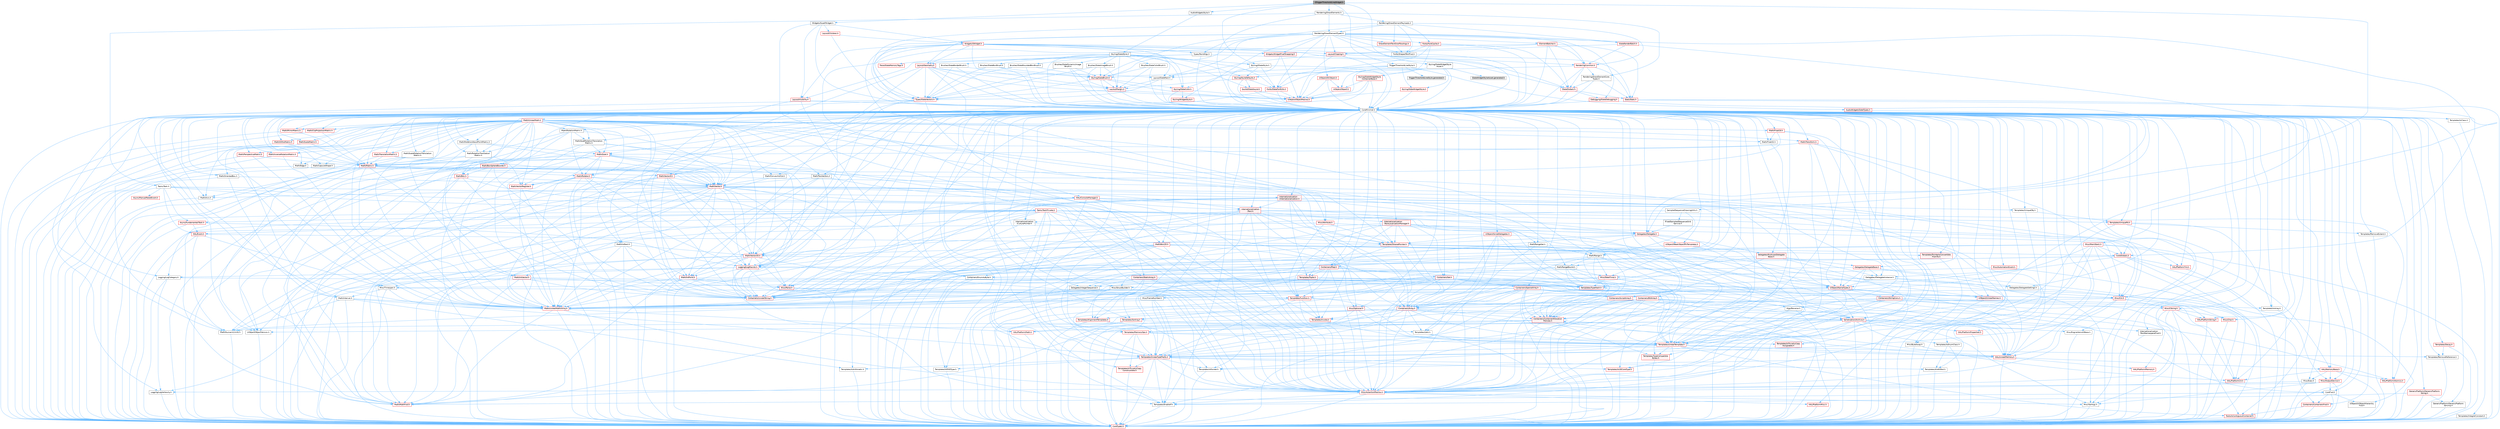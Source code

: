 digraph "STriggerThresholdLineWidget.h"
{
 // INTERACTIVE_SVG=YES
 // LATEX_PDF_SIZE
  bgcolor="transparent";
  edge [fontname=Helvetica,fontsize=10,labelfontname=Helvetica,labelfontsize=10];
  node [fontname=Helvetica,fontsize=10,shape=box,height=0.2,width=0.4];
  Node1 [id="Node000001",label="STriggerThresholdLineWidget.h",height=0.2,width=0.4,color="gray40", fillcolor="grey60", style="filled", fontcolor="black",tooltip=" "];
  Node1 -> Node2 [id="edge1_Node000001_Node000002",color="steelblue1",style="solid",tooltip=" "];
  Node2 [id="Node000002",label="AudioWidgetsStyle.h",height=0.2,width=0.4,color="grey40", fillcolor="white", style="filled",URL="$df/d5c/AudioWidgetsStyle_8h.html",tooltip=" "];
  Node2 -> Node3 [id="edge2_Node000002_Node000003",color="steelblue1",style="solid",tooltip=" "];
  Node3 [id="Node000003",label="Styling/SlateStyle.h",height=0.2,width=0.4,color="grey40", fillcolor="white", style="filled",URL="$d9/d35/SlateStyle_8h.html",tooltip=" "];
  Node3 -> Node4 [id="edge3_Node000003_Node000004",color="steelblue1",style="solid",tooltip=" "];
  Node4 [id="Node000004",label="CoreMinimal.h",height=0.2,width=0.4,color="grey40", fillcolor="white", style="filled",URL="$d7/d67/CoreMinimal_8h.html",tooltip=" "];
  Node4 -> Node5 [id="edge4_Node000004_Node000005",color="steelblue1",style="solid",tooltip=" "];
  Node5 [id="Node000005",label="CoreTypes.h",height=0.2,width=0.4,color="red", fillcolor="#FFF0F0", style="filled",URL="$dc/dec/CoreTypes_8h.html",tooltip=" "];
  Node4 -> Node19 [id="edge5_Node000004_Node000019",color="steelblue1",style="solid",tooltip=" "];
  Node19 [id="Node000019",label="CoreFwd.h",height=0.2,width=0.4,color="grey40", fillcolor="white", style="filled",URL="$d1/d1e/CoreFwd_8h.html",tooltip=" "];
  Node19 -> Node5 [id="edge6_Node000019_Node000005",color="steelblue1",style="solid",tooltip=" "];
  Node19 -> Node20 [id="edge7_Node000019_Node000020",color="steelblue1",style="solid",tooltip=" "];
  Node20 [id="Node000020",label="Containers/ContainersFwd.h",height=0.2,width=0.4,color="red", fillcolor="#FFF0F0", style="filled",URL="$d4/d0a/ContainersFwd_8h.html",tooltip=" "];
  Node20 -> Node5 [id="edge8_Node000020_Node000005",color="steelblue1",style="solid",tooltip=" "];
  Node20 -> Node21 [id="edge9_Node000020_Node000021",color="steelblue1",style="solid",tooltip=" "];
  Node21 [id="Node000021",label="Traits/IsContiguousContainer.h",height=0.2,width=0.4,color="red", fillcolor="#FFF0F0", style="filled",URL="$d5/d3c/IsContiguousContainer_8h.html",tooltip=" "];
  Node21 -> Node5 [id="edge10_Node000021_Node000005",color="steelblue1",style="solid",tooltip=" "];
  Node19 -> Node24 [id="edge11_Node000019_Node000024",color="steelblue1",style="solid",tooltip=" "];
  Node24 [id="Node000024",label="Math/MathFwd.h",height=0.2,width=0.4,color="red", fillcolor="#FFF0F0", style="filled",URL="$d2/d10/MathFwd_8h.html",tooltip=" "];
  Node19 -> Node25 [id="edge12_Node000019_Node000025",color="steelblue1",style="solid",tooltip=" "];
  Node25 [id="Node000025",label="UObject/UObjectHierarchy\lFwd.h",height=0.2,width=0.4,color="grey40", fillcolor="white", style="filled",URL="$d3/d13/UObjectHierarchyFwd_8h.html",tooltip=" "];
  Node4 -> Node25 [id="edge13_Node000004_Node000025",color="steelblue1",style="solid",tooltip=" "];
  Node4 -> Node20 [id="edge14_Node000004_Node000020",color="steelblue1",style="solid",tooltip=" "];
  Node4 -> Node26 [id="edge15_Node000004_Node000026",color="steelblue1",style="solid",tooltip=" "];
  Node26 [id="Node000026",label="Misc/VarArgs.h",height=0.2,width=0.4,color="grey40", fillcolor="white", style="filled",URL="$d5/d6f/VarArgs_8h.html",tooltip=" "];
  Node26 -> Node5 [id="edge16_Node000026_Node000005",color="steelblue1",style="solid",tooltip=" "];
  Node4 -> Node27 [id="edge17_Node000004_Node000027",color="steelblue1",style="solid",tooltip=" "];
  Node27 [id="Node000027",label="Logging/LogVerbosity.h",height=0.2,width=0.4,color="grey40", fillcolor="white", style="filled",URL="$d2/d8f/LogVerbosity_8h.html",tooltip=" "];
  Node27 -> Node5 [id="edge18_Node000027_Node000005",color="steelblue1",style="solid",tooltip=" "];
  Node4 -> Node28 [id="edge19_Node000004_Node000028",color="steelblue1",style="solid",tooltip=" "];
  Node28 [id="Node000028",label="Misc/OutputDevice.h",height=0.2,width=0.4,color="red", fillcolor="#FFF0F0", style="filled",URL="$d7/d32/OutputDevice_8h.html",tooltip=" "];
  Node28 -> Node19 [id="edge20_Node000028_Node000019",color="steelblue1",style="solid",tooltip=" "];
  Node28 -> Node5 [id="edge21_Node000028_Node000005",color="steelblue1",style="solid",tooltip=" "];
  Node28 -> Node27 [id="edge22_Node000028_Node000027",color="steelblue1",style="solid",tooltip=" "];
  Node28 -> Node26 [id="edge23_Node000028_Node000026",color="steelblue1",style="solid",tooltip=" "];
  Node4 -> Node34 [id="edge24_Node000004_Node000034",color="steelblue1",style="solid",tooltip=" "];
  Node34 [id="Node000034",label="HAL/PlatformCrt.h",height=0.2,width=0.4,color="red", fillcolor="#FFF0F0", style="filled",URL="$d8/d75/PlatformCrt_8h.html",tooltip=" "];
  Node4 -> Node44 [id="edge25_Node000004_Node000044",color="steelblue1",style="solid",tooltip=" "];
  Node44 [id="Node000044",label="HAL/PlatformMisc.h",height=0.2,width=0.4,color="red", fillcolor="#FFF0F0", style="filled",URL="$d0/df5/PlatformMisc_8h.html",tooltip=" "];
  Node44 -> Node5 [id="edge26_Node000044_Node000005",color="steelblue1",style="solid",tooltip=" "];
  Node4 -> Node63 [id="edge27_Node000004_Node000063",color="steelblue1",style="solid",tooltip=" "];
  Node63 [id="Node000063",label="Misc/AssertionMacros.h",height=0.2,width=0.4,color="red", fillcolor="#FFF0F0", style="filled",URL="$d0/dfa/AssertionMacros_8h.html",tooltip=" "];
  Node63 -> Node5 [id="edge28_Node000063_Node000005",color="steelblue1",style="solid",tooltip=" "];
  Node63 -> Node44 [id="edge29_Node000063_Node000044",color="steelblue1",style="solid",tooltip=" "];
  Node63 -> Node64 [id="edge30_Node000063_Node000064",color="steelblue1",style="solid",tooltip=" "];
  Node64 [id="Node000064",label="Templates/EnableIf.h",height=0.2,width=0.4,color="grey40", fillcolor="white", style="filled",URL="$d7/d60/EnableIf_8h.html",tooltip=" "];
  Node64 -> Node5 [id="edge31_Node000064_Node000005",color="steelblue1",style="solid",tooltip=" "];
  Node63 -> Node26 [id="edge32_Node000063_Node000026",color="steelblue1",style="solid",tooltip=" "];
  Node4 -> Node72 [id="edge33_Node000004_Node000072",color="steelblue1",style="solid",tooltip=" "];
  Node72 [id="Node000072",label="Templates/IsPointer.h",height=0.2,width=0.4,color="grey40", fillcolor="white", style="filled",URL="$d7/d05/IsPointer_8h.html",tooltip=" "];
  Node72 -> Node5 [id="edge34_Node000072_Node000005",color="steelblue1",style="solid",tooltip=" "];
  Node4 -> Node73 [id="edge35_Node000004_Node000073",color="steelblue1",style="solid",tooltip=" "];
  Node73 [id="Node000073",label="HAL/PlatformMemory.h",height=0.2,width=0.4,color="red", fillcolor="#FFF0F0", style="filled",URL="$de/d68/PlatformMemory_8h.html",tooltip=" "];
  Node73 -> Node5 [id="edge36_Node000073_Node000005",color="steelblue1",style="solid",tooltip=" "];
  Node4 -> Node56 [id="edge37_Node000004_Node000056",color="steelblue1",style="solid",tooltip=" "];
  Node56 [id="Node000056",label="HAL/PlatformAtomics.h",height=0.2,width=0.4,color="red", fillcolor="#FFF0F0", style="filled",URL="$d3/d36/PlatformAtomics_8h.html",tooltip=" "];
  Node56 -> Node5 [id="edge38_Node000056_Node000005",color="steelblue1",style="solid",tooltip=" "];
  Node4 -> Node78 [id="edge39_Node000004_Node000078",color="steelblue1",style="solid",tooltip=" "];
  Node78 [id="Node000078",label="Misc/Exec.h",height=0.2,width=0.4,color="grey40", fillcolor="white", style="filled",URL="$de/ddb/Exec_8h.html",tooltip=" "];
  Node78 -> Node5 [id="edge40_Node000078_Node000005",color="steelblue1",style="solid",tooltip=" "];
  Node78 -> Node63 [id="edge41_Node000078_Node000063",color="steelblue1",style="solid",tooltip=" "];
  Node4 -> Node79 [id="edge42_Node000004_Node000079",color="steelblue1",style="solid",tooltip=" "];
  Node79 [id="Node000079",label="HAL/MemoryBase.h",height=0.2,width=0.4,color="red", fillcolor="#FFF0F0", style="filled",URL="$d6/d9f/MemoryBase_8h.html",tooltip=" "];
  Node79 -> Node5 [id="edge43_Node000079_Node000005",color="steelblue1",style="solid",tooltip=" "];
  Node79 -> Node56 [id="edge44_Node000079_Node000056",color="steelblue1",style="solid",tooltip=" "];
  Node79 -> Node34 [id="edge45_Node000079_Node000034",color="steelblue1",style="solid",tooltip=" "];
  Node79 -> Node78 [id="edge46_Node000079_Node000078",color="steelblue1",style="solid",tooltip=" "];
  Node79 -> Node28 [id="edge47_Node000079_Node000028",color="steelblue1",style="solid",tooltip=" "];
  Node4 -> Node89 [id="edge48_Node000004_Node000089",color="steelblue1",style="solid",tooltip=" "];
  Node89 [id="Node000089",label="HAL/UnrealMemory.h",height=0.2,width=0.4,color="red", fillcolor="#FFF0F0", style="filled",URL="$d9/d96/UnrealMemory_8h.html",tooltip=" "];
  Node89 -> Node5 [id="edge49_Node000089_Node000005",color="steelblue1",style="solid",tooltip=" "];
  Node89 -> Node79 [id="edge50_Node000089_Node000079",color="steelblue1",style="solid",tooltip=" "];
  Node89 -> Node73 [id="edge51_Node000089_Node000073",color="steelblue1",style="solid",tooltip=" "];
  Node89 -> Node72 [id="edge52_Node000089_Node000072",color="steelblue1",style="solid",tooltip=" "];
  Node4 -> Node91 [id="edge53_Node000004_Node000091",color="steelblue1",style="solid",tooltip=" "];
  Node91 [id="Node000091",label="Templates/IsArithmetic.h",height=0.2,width=0.4,color="grey40", fillcolor="white", style="filled",URL="$d2/d5d/IsArithmetic_8h.html",tooltip=" "];
  Node91 -> Node5 [id="edge54_Node000091_Node000005",color="steelblue1",style="solid",tooltip=" "];
  Node4 -> Node85 [id="edge55_Node000004_Node000085",color="steelblue1",style="solid",tooltip=" "];
  Node85 [id="Node000085",label="Templates/AndOrNot.h",height=0.2,width=0.4,color="grey40", fillcolor="white", style="filled",URL="$db/d0a/AndOrNot_8h.html",tooltip=" "];
  Node85 -> Node5 [id="edge56_Node000085_Node000005",color="steelblue1",style="solid",tooltip=" "];
  Node4 -> Node92 [id="edge57_Node000004_Node000092",color="steelblue1",style="solid",tooltip=" "];
  Node92 [id="Node000092",label="Templates/IsPODType.h",height=0.2,width=0.4,color="grey40", fillcolor="white", style="filled",URL="$d7/db1/IsPODType_8h.html",tooltip=" "];
  Node92 -> Node5 [id="edge58_Node000092_Node000005",color="steelblue1",style="solid",tooltip=" "];
  Node4 -> Node93 [id="edge59_Node000004_Node000093",color="steelblue1",style="solid",tooltip=" "];
  Node93 [id="Node000093",label="Templates/IsUECoreType.h",height=0.2,width=0.4,color="red", fillcolor="#FFF0F0", style="filled",URL="$d1/db8/IsUECoreType_8h.html",tooltip=" "];
  Node93 -> Node5 [id="edge60_Node000093_Node000005",color="steelblue1",style="solid",tooltip=" "];
  Node4 -> Node86 [id="edge61_Node000004_Node000086",color="steelblue1",style="solid",tooltip=" "];
  Node86 [id="Node000086",label="Templates/IsTriviallyCopy\lConstructible.h",height=0.2,width=0.4,color="red", fillcolor="#FFF0F0", style="filled",URL="$d3/d78/IsTriviallyCopyConstructible_8h.html",tooltip=" "];
  Node86 -> Node5 [id="edge62_Node000086_Node000005",color="steelblue1",style="solid",tooltip=" "];
  Node4 -> Node94 [id="edge63_Node000004_Node000094",color="steelblue1",style="solid",tooltip=" "];
  Node94 [id="Node000094",label="Templates/UnrealTypeTraits.h",height=0.2,width=0.4,color="red", fillcolor="#FFF0F0", style="filled",URL="$d2/d2d/UnrealTypeTraits_8h.html",tooltip=" "];
  Node94 -> Node5 [id="edge64_Node000094_Node000005",color="steelblue1",style="solid",tooltip=" "];
  Node94 -> Node72 [id="edge65_Node000094_Node000072",color="steelblue1",style="solid",tooltip=" "];
  Node94 -> Node63 [id="edge66_Node000094_Node000063",color="steelblue1",style="solid",tooltip=" "];
  Node94 -> Node85 [id="edge67_Node000094_Node000085",color="steelblue1",style="solid",tooltip=" "];
  Node94 -> Node64 [id="edge68_Node000094_Node000064",color="steelblue1",style="solid",tooltip=" "];
  Node94 -> Node91 [id="edge69_Node000094_Node000091",color="steelblue1",style="solid",tooltip=" "];
  Node94 -> Node92 [id="edge70_Node000094_Node000092",color="steelblue1",style="solid",tooltip=" "];
  Node94 -> Node93 [id="edge71_Node000094_Node000093",color="steelblue1",style="solid",tooltip=" "];
  Node94 -> Node86 [id="edge72_Node000094_Node000086",color="steelblue1",style="solid",tooltip=" "];
  Node4 -> Node64 [id="edge73_Node000004_Node000064",color="steelblue1",style="solid",tooltip=" "];
  Node4 -> Node96 [id="edge74_Node000004_Node000096",color="steelblue1",style="solid",tooltip=" "];
  Node96 [id="Node000096",label="Templates/RemoveReference.h",height=0.2,width=0.4,color="grey40", fillcolor="white", style="filled",URL="$da/dbe/RemoveReference_8h.html",tooltip=" "];
  Node96 -> Node5 [id="edge75_Node000096_Node000005",color="steelblue1",style="solid",tooltip=" "];
  Node4 -> Node97 [id="edge76_Node000004_Node000097",color="steelblue1",style="solid",tooltip=" "];
  Node97 [id="Node000097",label="Templates/IntegralConstant.h",height=0.2,width=0.4,color="grey40", fillcolor="white", style="filled",URL="$db/d1b/IntegralConstant_8h.html",tooltip=" "];
  Node97 -> Node5 [id="edge77_Node000097_Node000005",color="steelblue1",style="solid",tooltip=" "];
  Node4 -> Node98 [id="edge78_Node000004_Node000098",color="steelblue1",style="solid",tooltip=" "];
  Node98 [id="Node000098",label="Templates/IsClass.h",height=0.2,width=0.4,color="grey40", fillcolor="white", style="filled",URL="$db/dcb/IsClass_8h.html",tooltip=" "];
  Node98 -> Node5 [id="edge79_Node000098_Node000005",color="steelblue1",style="solid",tooltip=" "];
  Node4 -> Node99 [id="edge80_Node000004_Node000099",color="steelblue1",style="solid",tooltip=" "];
  Node99 [id="Node000099",label="Templates/TypeCompatible\lBytes.h",height=0.2,width=0.4,color="red", fillcolor="#FFF0F0", style="filled",URL="$df/d0a/TypeCompatibleBytes_8h.html",tooltip=" "];
  Node99 -> Node5 [id="edge81_Node000099_Node000005",color="steelblue1",style="solid",tooltip=" "];
  Node4 -> Node21 [id="edge82_Node000004_Node000021",color="steelblue1",style="solid",tooltip=" "];
  Node4 -> Node100 [id="edge83_Node000004_Node000100",color="steelblue1",style="solid",tooltip=" "];
  Node100 [id="Node000100",label="Templates/UnrealTemplate.h",height=0.2,width=0.4,color="red", fillcolor="#FFF0F0", style="filled",URL="$d4/d24/UnrealTemplate_8h.html",tooltip=" "];
  Node100 -> Node5 [id="edge84_Node000100_Node000005",color="steelblue1",style="solid",tooltip=" "];
  Node100 -> Node72 [id="edge85_Node000100_Node000072",color="steelblue1",style="solid",tooltip=" "];
  Node100 -> Node89 [id="edge86_Node000100_Node000089",color="steelblue1",style="solid",tooltip=" "];
  Node100 -> Node94 [id="edge87_Node000100_Node000094",color="steelblue1",style="solid",tooltip=" "];
  Node100 -> Node96 [id="edge88_Node000100_Node000096",color="steelblue1",style="solid",tooltip=" "];
  Node100 -> Node99 [id="edge89_Node000100_Node000099",color="steelblue1",style="solid",tooltip=" "];
  Node100 -> Node21 [id="edge90_Node000100_Node000021",color="steelblue1",style="solid",tooltip=" "];
  Node4 -> Node49 [id="edge91_Node000004_Node000049",color="steelblue1",style="solid",tooltip=" "];
  Node49 [id="Node000049",label="Math/NumericLimits.h",height=0.2,width=0.4,color="grey40", fillcolor="white", style="filled",URL="$df/d1b/NumericLimits_8h.html",tooltip=" "];
  Node49 -> Node5 [id="edge92_Node000049_Node000005",color="steelblue1",style="solid",tooltip=" "];
  Node4 -> Node104 [id="edge93_Node000004_Node000104",color="steelblue1",style="solid",tooltip=" "];
  Node104 [id="Node000104",label="HAL/PlatformMath.h",height=0.2,width=0.4,color="red", fillcolor="#FFF0F0", style="filled",URL="$dc/d53/PlatformMath_8h.html",tooltip=" "];
  Node104 -> Node5 [id="edge94_Node000104_Node000005",color="steelblue1",style="solid",tooltip=" "];
  Node4 -> Node87 [id="edge95_Node000004_Node000087",color="steelblue1",style="solid",tooltip=" "];
  Node87 [id="Node000087",label="Templates/IsTriviallyCopy\lAssignable.h",height=0.2,width=0.4,color="red", fillcolor="#FFF0F0", style="filled",URL="$d2/df2/IsTriviallyCopyAssignable_8h.html",tooltip=" "];
  Node87 -> Node5 [id="edge96_Node000087_Node000005",color="steelblue1",style="solid",tooltip=" "];
  Node4 -> Node112 [id="edge97_Node000004_Node000112",color="steelblue1",style="solid",tooltip=" "];
  Node112 [id="Node000112",label="Templates/MemoryOps.h",height=0.2,width=0.4,color="red", fillcolor="#FFF0F0", style="filled",URL="$db/dea/MemoryOps_8h.html",tooltip=" "];
  Node112 -> Node5 [id="edge98_Node000112_Node000005",color="steelblue1",style="solid",tooltip=" "];
  Node112 -> Node89 [id="edge99_Node000112_Node000089",color="steelblue1",style="solid",tooltip=" "];
  Node112 -> Node87 [id="edge100_Node000112_Node000087",color="steelblue1",style="solid",tooltip=" "];
  Node112 -> Node86 [id="edge101_Node000112_Node000086",color="steelblue1",style="solid",tooltip=" "];
  Node112 -> Node94 [id="edge102_Node000112_Node000094",color="steelblue1",style="solid",tooltip=" "];
  Node4 -> Node113 [id="edge103_Node000004_Node000113",color="steelblue1",style="solid",tooltip=" "];
  Node113 [id="Node000113",label="Containers/ContainerAllocation\lPolicies.h",height=0.2,width=0.4,color="red", fillcolor="#FFF0F0", style="filled",URL="$d7/dff/ContainerAllocationPolicies_8h.html",tooltip=" "];
  Node113 -> Node5 [id="edge104_Node000113_Node000005",color="steelblue1",style="solid",tooltip=" "];
  Node113 -> Node113 [id="edge105_Node000113_Node000113",color="steelblue1",style="solid",tooltip=" "];
  Node113 -> Node104 [id="edge106_Node000113_Node000104",color="steelblue1",style="solid",tooltip=" "];
  Node113 -> Node89 [id="edge107_Node000113_Node000089",color="steelblue1",style="solid",tooltip=" "];
  Node113 -> Node49 [id="edge108_Node000113_Node000049",color="steelblue1",style="solid",tooltip=" "];
  Node113 -> Node63 [id="edge109_Node000113_Node000063",color="steelblue1",style="solid",tooltip=" "];
  Node113 -> Node112 [id="edge110_Node000113_Node000112",color="steelblue1",style="solid",tooltip=" "];
  Node113 -> Node99 [id="edge111_Node000113_Node000099",color="steelblue1",style="solid",tooltip=" "];
  Node4 -> Node116 [id="edge112_Node000004_Node000116",color="steelblue1",style="solid",tooltip=" "];
  Node116 [id="Node000116",label="Templates/IsEnumClass.h",height=0.2,width=0.4,color="grey40", fillcolor="white", style="filled",URL="$d7/d15/IsEnumClass_8h.html",tooltip=" "];
  Node116 -> Node5 [id="edge113_Node000116_Node000005",color="steelblue1",style="solid",tooltip=" "];
  Node116 -> Node85 [id="edge114_Node000116_Node000085",color="steelblue1",style="solid",tooltip=" "];
  Node4 -> Node117 [id="edge115_Node000004_Node000117",color="steelblue1",style="solid",tooltip=" "];
  Node117 [id="Node000117",label="HAL/PlatformProperties.h",height=0.2,width=0.4,color="red", fillcolor="#FFF0F0", style="filled",URL="$d9/db0/PlatformProperties_8h.html",tooltip=" "];
  Node117 -> Node5 [id="edge116_Node000117_Node000005",color="steelblue1",style="solid",tooltip=" "];
  Node4 -> Node120 [id="edge117_Node000004_Node000120",color="steelblue1",style="solid",tooltip=" "];
  Node120 [id="Node000120",label="Misc/EngineVersionBase.h",height=0.2,width=0.4,color="grey40", fillcolor="white", style="filled",URL="$d5/d2b/EngineVersionBase_8h.html",tooltip=" "];
  Node120 -> Node5 [id="edge118_Node000120_Node000005",color="steelblue1",style="solid",tooltip=" "];
  Node4 -> Node121 [id="edge119_Node000004_Node000121",color="steelblue1",style="solid",tooltip=" "];
  Node121 [id="Node000121",label="Internationalization\l/TextNamespaceFwd.h",height=0.2,width=0.4,color="grey40", fillcolor="white", style="filled",URL="$d8/d97/TextNamespaceFwd_8h.html",tooltip=" "];
  Node121 -> Node5 [id="edge120_Node000121_Node000005",color="steelblue1",style="solid",tooltip=" "];
  Node4 -> Node122 [id="edge121_Node000004_Node000122",color="steelblue1",style="solid",tooltip=" "];
  Node122 [id="Node000122",label="Serialization/Archive.h",height=0.2,width=0.4,color="red", fillcolor="#FFF0F0", style="filled",URL="$d7/d3b/Archive_8h.html",tooltip=" "];
  Node122 -> Node19 [id="edge122_Node000122_Node000019",color="steelblue1",style="solid",tooltip=" "];
  Node122 -> Node5 [id="edge123_Node000122_Node000005",color="steelblue1",style="solid",tooltip=" "];
  Node122 -> Node117 [id="edge124_Node000122_Node000117",color="steelblue1",style="solid",tooltip=" "];
  Node122 -> Node121 [id="edge125_Node000122_Node000121",color="steelblue1",style="solid",tooltip=" "];
  Node122 -> Node24 [id="edge126_Node000122_Node000024",color="steelblue1",style="solid",tooltip=" "];
  Node122 -> Node63 [id="edge127_Node000122_Node000063",color="steelblue1",style="solid",tooltip=" "];
  Node122 -> Node120 [id="edge128_Node000122_Node000120",color="steelblue1",style="solid",tooltip=" "];
  Node122 -> Node26 [id="edge129_Node000122_Node000026",color="steelblue1",style="solid",tooltip=" "];
  Node122 -> Node64 [id="edge130_Node000122_Node000064",color="steelblue1",style="solid",tooltip=" "];
  Node122 -> Node116 [id="edge131_Node000122_Node000116",color="steelblue1",style="solid",tooltip=" "];
  Node122 -> Node100 [id="edge132_Node000122_Node000100",color="steelblue1",style="solid",tooltip=" "];
  Node122 -> Node125 [id="edge133_Node000122_Node000125",color="steelblue1",style="solid",tooltip=" "];
  Node125 [id="Node000125",label="UObject/ObjectVersion.h",height=0.2,width=0.4,color="grey40", fillcolor="white", style="filled",URL="$da/d63/ObjectVersion_8h.html",tooltip=" "];
  Node125 -> Node5 [id="edge134_Node000125_Node000005",color="steelblue1",style="solid",tooltip=" "];
  Node4 -> Node126 [id="edge135_Node000004_Node000126",color="steelblue1",style="solid",tooltip=" "];
  Node126 [id="Node000126",label="Templates/Less.h",height=0.2,width=0.4,color="grey40", fillcolor="white", style="filled",URL="$de/dc8/Less_8h.html",tooltip=" "];
  Node126 -> Node5 [id="edge136_Node000126_Node000005",color="steelblue1",style="solid",tooltip=" "];
  Node126 -> Node100 [id="edge137_Node000126_Node000100",color="steelblue1",style="solid",tooltip=" "];
  Node4 -> Node127 [id="edge138_Node000004_Node000127",color="steelblue1",style="solid",tooltip=" "];
  Node127 [id="Node000127",label="Templates/Sorting.h",height=0.2,width=0.4,color="red", fillcolor="#FFF0F0", style="filled",URL="$d3/d9e/Sorting_8h.html",tooltip=" "];
  Node127 -> Node5 [id="edge139_Node000127_Node000005",color="steelblue1",style="solid",tooltip=" "];
  Node127 -> Node104 [id="edge140_Node000127_Node000104",color="steelblue1",style="solid",tooltip=" "];
  Node127 -> Node126 [id="edge141_Node000127_Node000126",color="steelblue1",style="solid",tooltip=" "];
  Node4 -> Node138 [id="edge142_Node000004_Node000138",color="steelblue1",style="solid",tooltip=" "];
  Node138 [id="Node000138",label="Misc/Char.h",height=0.2,width=0.4,color="red", fillcolor="#FFF0F0", style="filled",URL="$d0/d58/Char_8h.html",tooltip=" "];
  Node138 -> Node5 [id="edge143_Node000138_Node000005",color="steelblue1",style="solid",tooltip=" "];
  Node4 -> Node141 [id="edge144_Node000004_Node000141",color="steelblue1",style="solid",tooltip=" "];
  Node141 [id="Node000141",label="GenericPlatform/GenericPlatform\lStricmp.h",height=0.2,width=0.4,color="grey40", fillcolor="white", style="filled",URL="$d2/d86/GenericPlatformStricmp_8h.html",tooltip=" "];
  Node141 -> Node5 [id="edge145_Node000141_Node000005",color="steelblue1",style="solid",tooltip=" "];
  Node4 -> Node142 [id="edge146_Node000004_Node000142",color="steelblue1",style="solid",tooltip=" "];
  Node142 [id="Node000142",label="GenericPlatform/GenericPlatform\lString.h",height=0.2,width=0.4,color="red", fillcolor="#FFF0F0", style="filled",URL="$dd/d20/GenericPlatformString_8h.html",tooltip=" "];
  Node142 -> Node5 [id="edge147_Node000142_Node000005",color="steelblue1",style="solid",tooltip=" "];
  Node142 -> Node141 [id="edge148_Node000142_Node000141",color="steelblue1",style="solid",tooltip=" "];
  Node142 -> Node64 [id="edge149_Node000142_Node000064",color="steelblue1",style="solid",tooltip=" "];
  Node4 -> Node75 [id="edge150_Node000004_Node000075",color="steelblue1",style="solid",tooltip=" "];
  Node75 [id="Node000075",label="HAL/PlatformString.h",height=0.2,width=0.4,color="red", fillcolor="#FFF0F0", style="filled",URL="$db/db5/PlatformString_8h.html",tooltip=" "];
  Node75 -> Node5 [id="edge151_Node000075_Node000005",color="steelblue1",style="solid",tooltip=" "];
  Node4 -> Node145 [id="edge152_Node000004_Node000145",color="steelblue1",style="solid",tooltip=" "];
  Node145 [id="Node000145",label="Misc/CString.h",height=0.2,width=0.4,color="red", fillcolor="#FFF0F0", style="filled",URL="$d2/d49/CString_8h.html",tooltip=" "];
  Node145 -> Node5 [id="edge153_Node000145_Node000005",color="steelblue1",style="solid",tooltip=" "];
  Node145 -> Node34 [id="edge154_Node000145_Node000034",color="steelblue1",style="solid",tooltip=" "];
  Node145 -> Node75 [id="edge155_Node000145_Node000075",color="steelblue1",style="solid",tooltip=" "];
  Node145 -> Node63 [id="edge156_Node000145_Node000063",color="steelblue1",style="solid",tooltip=" "];
  Node145 -> Node138 [id="edge157_Node000145_Node000138",color="steelblue1",style="solid",tooltip=" "];
  Node145 -> Node26 [id="edge158_Node000145_Node000026",color="steelblue1",style="solid",tooltip=" "];
  Node4 -> Node146 [id="edge159_Node000004_Node000146",color="steelblue1",style="solid",tooltip=" "];
  Node146 [id="Node000146",label="Misc/Crc.h",height=0.2,width=0.4,color="red", fillcolor="#FFF0F0", style="filled",URL="$d4/dd2/Crc_8h.html",tooltip=" "];
  Node146 -> Node5 [id="edge160_Node000146_Node000005",color="steelblue1",style="solid",tooltip=" "];
  Node146 -> Node75 [id="edge161_Node000146_Node000075",color="steelblue1",style="solid",tooltip=" "];
  Node146 -> Node63 [id="edge162_Node000146_Node000063",color="steelblue1",style="solid",tooltip=" "];
  Node146 -> Node145 [id="edge163_Node000146_Node000145",color="steelblue1",style="solid",tooltip=" "];
  Node146 -> Node138 [id="edge164_Node000146_Node000138",color="steelblue1",style="solid",tooltip=" "];
  Node146 -> Node94 [id="edge165_Node000146_Node000094",color="steelblue1",style="solid",tooltip=" "];
  Node4 -> Node137 [id="edge166_Node000004_Node000137",color="steelblue1",style="solid",tooltip=" "];
  Node137 [id="Node000137",label="Math/UnrealMathUtility.h",height=0.2,width=0.4,color="red", fillcolor="#FFF0F0", style="filled",URL="$db/db8/UnrealMathUtility_8h.html",tooltip=" "];
  Node137 -> Node5 [id="edge167_Node000137_Node000005",color="steelblue1",style="solid",tooltip=" "];
  Node137 -> Node63 [id="edge168_Node000137_Node000063",color="steelblue1",style="solid",tooltip=" "];
  Node137 -> Node104 [id="edge169_Node000137_Node000104",color="steelblue1",style="solid",tooltip=" "];
  Node137 -> Node24 [id="edge170_Node000137_Node000024",color="steelblue1",style="solid",tooltip=" "];
  Node4 -> Node147 [id="edge171_Node000004_Node000147",color="steelblue1",style="solid",tooltip=" "];
  Node147 [id="Node000147",label="Containers/UnrealString.h",height=0.2,width=0.4,color="red", fillcolor="#FFF0F0", style="filled",URL="$d5/dba/UnrealString_8h.html",tooltip=" "];
  Node4 -> Node151 [id="edge172_Node000004_Node000151",color="steelblue1",style="solid",tooltip=" "];
  Node151 [id="Node000151",label="Containers/Array.h",height=0.2,width=0.4,color="red", fillcolor="#FFF0F0", style="filled",URL="$df/dd0/Array_8h.html",tooltip=" "];
  Node151 -> Node5 [id="edge173_Node000151_Node000005",color="steelblue1",style="solid",tooltip=" "];
  Node151 -> Node63 [id="edge174_Node000151_Node000063",color="steelblue1",style="solid",tooltip=" "];
  Node151 -> Node89 [id="edge175_Node000151_Node000089",color="steelblue1",style="solid",tooltip=" "];
  Node151 -> Node94 [id="edge176_Node000151_Node000094",color="steelblue1",style="solid",tooltip=" "];
  Node151 -> Node100 [id="edge177_Node000151_Node000100",color="steelblue1",style="solid",tooltip=" "];
  Node151 -> Node113 [id="edge178_Node000151_Node000113",color="steelblue1",style="solid",tooltip=" "];
  Node151 -> Node122 [id="edge179_Node000151_Node000122",color="steelblue1",style="solid",tooltip=" "];
  Node151 -> Node130 [id="edge180_Node000151_Node000130",color="steelblue1",style="solid",tooltip=" "];
  Node130 [id="Node000130",label="Templates/Invoke.h",height=0.2,width=0.4,color="red", fillcolor="#FFF0F0", style="filled",URL="$d7/deb/Invoke_8h.html",tooltip=" "];
  Node130 -> Node5 [id="edge181_Node000130_Node000005",color="steelblue1",style="solid",tooltip=" "];
  Node130 -> Node100 [id="edge182_Node000130_Node000100",color="steelblue1",style="solid",tooltip=" "];
  Node151 -> Node126 [id="edge183_Node000151_Node000126",color="steelblue1",style="solid",tooltip=" "];
  Node151 -> Node127 [id="edge184_Node000151_Node000127",color="steelblue1",style="solid",tooltip=" "];
  Node151 -> Node174 [id="edge185_Node000151_Node000174",color="steelblue1",style="solid",tooltip=" "];
  Node174 [id="Node000174",label="Templates/AlignmentTemplates.h",height=0.2,width=0.4,color="red", fillcolor="#FFF0F0", style="filled",URL="$dd/d32/AlignmentTemplates_8h.html",tooltip=" "];
  Node174 -> Node5 [id="edge186_Node000174_Node000005",color="steelblue1",style="solid",tooltip=" "];
  Node174 -> Node72 [id="edge187_Node000174_Node000072",color="steelblue1",style="solid",tooltip=" "];
  Node4 -> Node175 [id="edge188_Node000004_Node000175",color="steelblue1",style="solid",tooltip=" "];
  Node175 [id="Node000175",label="Misc/FrameNumber.h",height=0.2,width=0.4,color="grey40", fillcolor="white", style="filled",URL="$dd/dbd/FrameNumber_8h.html",tooltip=" "];
  Node175 -> Node5 [id="edge189_Node000175_Node000005",color="steelblue1",style="solid",tooltip=" "];
  Node175 -> Node49 [id="edge190_Node000175_Node000049",color="steelblue1",style="solid",tooltip=" "];
  Node175 -> Node137 [id="edge191_Node000175_Node000137",color="steelblue1",style="solid",tooltip=" "];
  Node175 -> Node64 [id="edge192_Node000175_Node000064",color="steelblue1",style="solid",tooltip=" "];
  Node175 -> Node94 [id="edge193_Node000175_Node000094",color="steelblue1",style="solid",tooltip=" "];
  Node4 -> Node176 [id="edge194_Node000004_Node000176",color="steelblue1",style="solid",tooltip=" "];
  Node176 [id="Node000176",label="Misc/Timespan.h",height=0.2,width=0.4,color="grey40", fillcolor="white", style="filled",URL="$da/dd9/Timespan_8h.html",tooltip=" "];
  Node176 -> Node5 [id="edge195_Node000176_Node000005",color="steelblue1",style="solid",tooltip=" "];
  Node176 -> Node177 [id="edge196_Node000176_Node000177",color="steelblue1",style="solid",tooltip=" "];
  Node177 [id="Node000177",label="Math/Interval.h",height=0.2,width=0.4,color="grey40", fillcolor="white", style="filled",URL="$d1/d55/Interval_8h.html",tooltip=" "];
  Node177 -> Node5 [id="edge197_Node000177_Node000005",color="steelblue1",style="solid",tooltip=" "];
  Node177 -> Node91 [id="edge198_Node000177_Node000091",color="steelblue1",style="solid",tooltip=" "];
  Node177 -> Node94 [id="edge199_Node000177_Node000094",color="steelblue1",style="solid",tooltip=" "];
  Node177 -> Node49 [id="edge200_Node000177_Node000049",color="steelblue1",style="solid",tooltip=" "];
  Node177 -> Node137 [id="edge201_Node000177_Node000137",color="steelblue1",style="solid",tooltip=" "];
  Node176 -> Node137 [id="edge202_Node000176_Node000137",color="steelblue1",style="solid",tooltip=" "];
  Node176 -> Node63 [id="edge203_Node000176_Node000063",color="steelblue1",style="solid",tooltip=" "];
  Node4 -> Node178 [id="edge204_Node000004_Node000178",color="steelblue1",style="solid",tooltip=" "];
  Node178 [id="Node000178",label="Containers/StringConv.h",height=0.2,width=0.4,color="red", fillcolor="#FFF0F0", style="filled",URL="$d3/ddf/StringConv_8h.html",tooltip=" "];
  Node178 -> Node5 [id="edge205_Node000178_Node000005",color="steelblue1",style="solid",tooltip=" "];
  Node178 -> Node63 [id="edge206_Node000178_Node000063",color="steelblue1",style="solid",tooltip=" "];
  Node178 -> Node113 [id="edge207_Node000178_Node000113",color="steelblue1",style="solid",tooltip=" "];
  Node178 -> Node151 [id="edge208_Node000178_Node000151",color="steelblue1",style="solid",tooltip=" "];
  Node178 -> Node145 [id="edge209_Node000178_Node000145",color="steelblue1",style="solid",tooltip=" "];
  Node178 -> Node179 [id="edge210_Node000178_Node000179",color="steelblue1",style="solid",tooltip=" "];
  Node179 [id="Node000179",label="Templates/IsArray.h",height=0.2,width=0.4,color="grey40", fillcolor="white", style="filled",URL="$d8/d8d/IsArray_8h.html",tooltip=" "];
  Node179 -> Node5 [id="edge211_Node000179_Node000005",color="steelblue1",style="solid",tooltip=" "];
  Node178 -> Node100 [id="edge212_Node000178_Node000100",color="steelblue1",style="solid",tooltip=" "];
  Node178 -> Node94 [id="edge213_Node000178_Node000094",color="steelblue1",style="solid",tooltip=" "];
  Node178 -> Node21 [id="edge214_Node000178_Node000021",color="steelblue1",style="solid",tooltip=" "];
  Node4 -> Node180 [id="edge215_Node000004_Node000180",color="steelblue1",style="solid",tooltip=" "];
  Node180 [id="Node000180",label="UObject/UnrealNames.h",height=0.2,width=0.4,color="red", fillcolor="#FFF0F0", style="filled",URL="$d8/db1/UnrealNames_8h.html",tooltip=" "];
  Node180 -> Node5 [id="edge216_Node000180_Node000005",color="steelblue1",style="solid",tooltip=" "];
  Node4 -> Node182 [id="edge217_Node000004_Node000182",color="steelblue1",style="solid",tooltip=" "];
  Node182 [id="Node000182",label="UObject/NameTypes.h",height=0.2,width=0.4,color="red", fillcolor="#FFF0F0", style="filled",URL="$d6/d35/NameTypes_8h.html",tooltip=" "];
  Node182 -> Node5 [id="edge218_Node000182_Node000005",color="steelblue1",style="solid",tooltip=" "];
  Node182 -> Node63 [id="edge219_Node000182_Node000063",color="steelblue1",style="solid",tooltip=" "];
  Node182 -> Node89 [id="edge220_Node000182_Node000089",color="steelblue1",style="solid",tooltip=" "];
  Node182 -> Node94 [id="edge221_Node000182_Node000094",color="steelblue1",style="solid",tooltip=" "];
  Node182 -> Node100 [id="edge222_Node000182_Node000100",color="steelblue1",style="solid",tooltip=" "];
  Node182 -> Node147 [id="edge223_Node000182_Node000147",color="steelblue1",style="solid",tooltip=" "];
  Node182 -> Node178 [id="edge224_Node000182_Node000178",color="steelblue1",style="solid",tooltip=" "];
  Node182 -> Node180 [id="edge225_Node000182_Node000180",color="steelblue1",style="solid",tooltip=" "];
  Node4 -> Node190 [id="edge226_Node000004_Node000190",color="steelblue1",style="solid",tooltip=" "];
  Node190 [id="Node000190",label="Misc/Parse.h",height=0.2,width=0.4,color="red", fillcolor="#FFF0F0", style="filled",URL="$dc/d71/Parse_8h.html",tooltip=" "];
  Node190 -> Node147 [id="edge227_Node000190_Node000147",color="steelblue1",style="solid",tooltip=" "];
  Node190 -> Node5 [id="edge228_Node000190_Node000005",color="steelblue1",style="solid",tooltip=" "];
  Node190 -> Node34 [id="edge229_Node000190_Node000034",color="steelblue1",style="solid",tooltip=" "];
  Node190 -> Node191 [id="edge230_Node000190_Node000191",color="steelblue1",style="solid",tooltip=" "];
  Node191 [id="Node000191",label="Templates/Function.h",height=0.2,width=0.4,color="red", fillcolor="#FFF0F0", style="filled",URL="$df/df5/Function_8h.html",tooltip=" "];
  Node191 -> Node5 [id="edge231_Node000191_Node000005",color="steelblue1",style="solid",tooltip=" "];
  Node191 -> Node63 [id="edge232_Node000191_Node000063",color="steelblue1",style="solid",tooltip=" "];
  Node191 -> Node89 [id="edge233_Node000191_Node000089",color="steelblue1",style="solid",tooltip=" "];
  Node191 -> Node94 [id="edge234_Node000191_Node000094",color="steelblue1",style="solid",tooltip=" "];
  Node191 -> Node130 [id="edge235_Node000191_Node000130",color="steelblue1",style="solid",tooltip=" "];
  Node191 -> Node100 [id="edge236_Node000191_Node000100",color="steelblue1",style="solid",tooltip=" "];
  Node191 -> Node137 [id="edge237_Node000191_Node000137",color="steelblue1",style="solid",tooltip=" "];
  Node4 -> Node174 [id="edge238_Node000004_Node000174",color="steelblue1",style="solid",tooltip=" "];
  Node4 -> Node193 [id="edge239_Node000004_Node000193",color="steelblue1",style="solid",tooltip=" "];
  Node193 [id="Node000193",label="Misc/StructBuilder.h",height=0.2,width=0.4,color="grey40", fillcolor="white", style="filled",URL="$d9/db3/StructBuilder_8h.html",tooltip=" "];
  Node193 -> Node5 [id="edge240_Node000193_Node000005",color="steelblue1",style="solid",tooltip=" "];
  Node193 -> Node137 [id="edge241_Node000193_Node000137",color="steelblue1",style="solid",tooltip=" "];
  Node193 -> Node174 [id="edge242_Node000193_Node000174",color="steelblue1",style="solid",tooltip=" "];
  Node4 -> Node106 [id="edge243_Node000004_Node000106",color="steelblue1",style="solid",tooltip=" "];
  Node106 [id="Node000106",label="Templates/Decay.h",height=0.2,width=0.4,color="red", fillcolor="#FFF0F0", style="filled",URL="$dd/d0f/Decay_8h.html",tooltip=" "];
  Node106 -> Node5 [id="edge244_Node000106_Node000005",color="steelblue1",style="solid",tooltip=" "];
  Node106 -> Node96 [id="edge245_Node000106_Node000096",color="steelblue1",style="solid",tooltip=" "];
  Node4 -> Node194 [id="edge246_Node000004_Node000194",color="steelblue1",style="solid",tooltip=" "];
  Node194 [id="Node000194",label="Templates/PointerIsConvertible\lFromTo.h",height=0.2,width=0.4,color="red", fillcolor="#FFF0F0", style="filled",URL="$d6/d65/PointerIsConvertibleFromTo_8h.html",tooltip=" "];
  Node194 -> Node5 [id="edge247_Node000194_Node000005",color="steelblue1",style="solid",tooltip=" "];
  Node4 -> Node130 [id="edge248_Node000004_Node000130",color="steelblue1",style="solid",tooltip=" "];
  Node4 -> Node191 [id="edge249_Node000004_Node000191",color="steelblue1",style="solid",tooltip=" "];
  Node4 -> Node163 [id="edge250_Node000004_Node000163",color="steelblue1",style="solid",tooltip=" "];
  Node163 [id="Node000163",label="Templates/TypeHash.h",height=0.2,width=0.4,color="red", fillcolor="#FFF0F0", style="filled",URL="$d1/d62/TypeHash_8h.html",tooltip=" "];
  Node163 -> Node5 [id="edge251_Node000163_Node000005",color="steelblue1",style="solid",tooltip=" "];
  Node163 -> Node146 [id="edge252_Node000163_Node000146",color="steelblue1",style="solid",tooltip=" "];
  Node4 -> Node195 [id="edge253_Node000004_Node000195",color="steelblue1",style="solid",tooltip=" "];
  Node195 [id="Node000195",label="Containers/ScriptArray.h",height=0.2,width=0.4,color="red", fillcolor="#FFF0F0", style="filled",URL="$dc/daf/ScriptArray_8h.html",tooltip=" "];
  Node195 -> Node5 [id="edge254_Node000195_Node000005",color="steelblue1",style="solid",tooltip=" "];
  Node195 -> Node63 [id="edge255_Node000195_Node000063",color="steelblue1",style="solid",tooltip=" "];
  Node195 -> Node89 [id="edge256_Node000195_Node000089",color="steelblue1",style="solid",tooltip=" "];
  Node195 -> Node113 [id="edge257_Node000195_Node000113",color="steelblue1",style="solid",tooltip=" "];
  Node195 -> Node151 [id="edge258_Node000195_Node000151",color="steelblue1",style="solid",tooltip=" "];
  Node4 -> Node196 [id="edge259_Node000004_Node000196",color="steelblue1",style="solid",tooltip=" "];
  Node196 [id="Node000196",label="Containers/BitArray.h",height=0.2,width=0.4,color="red", fillcolor="#FFF0F0", style="filled",URL="$d1/de4/BitArray_8h.html",tooltip=" "];
  Node196 -> Node113 [id="edge260_Node000196_Node000113",color="steelblue1",style="solid",tooltip=" "];
  Node196 -> Node5 [id="edge261_Node000196_Node000005",color="steelblue1",style="solid",tooltip=" "];
  Node196 -> Node56 [id="edge262_Node000196_Node000056",color="steelblue1",style="solid",tooltip=" "];
  Node196 -> Node89 [id="edge263_Node000196_Node000089",color="steelblue1",style="solid",tooltip=" "];
  Node196 -> Node137 [id="edge264_Node000196_Node000137",color="steelblue1",style="solid",tooltip=" "];
  Node196 -> Node63 [id="edge265_Node000196_Node000063",color="steelblue1",style="solid",tooltip=" "];
  Node196 -> Node122 [id="edge266_Node000196_Node000122",color="steelblue1",style="solid",tooltip=" "];
  Node196 -> Node64 [id="edge267_Node000196_Node000064",color="steelblue1",style="solid",tooltip=" "];
  Node196 -> Node130 [id="edge268_Node000196_Node000130",color="steelblue1",style="solid",tooltip=" "];
  Node196 -> Node100 [id="edge269_Node000196_Node000100",color="steelblue1",style="solid",tooltip=" "];
  Node196 -> Node94 [id="edge270_Node000196_Node000094",color="steelblue1",style="solid",tooltip=" "];
  Node4 -> Node197 [id="edge271_Node000004_Node000197",color="steelblue1",style="solid",tooltip=" "];
  Node197 [id="Node000197",label="Containers/SparseArray.h",height=0.2,width=0.4,color="red", fillcolor="#FFF0F0", style="filled",URL="$d5/dbf/SparseArray_8h.html",tooltip=" "];
  Node197 -> Node5 [id="edge272_Node000197_Node000005",color="steelblue1",style="solid",tooltip=" "];
  Node197 -> Node63 [id="edge273_Node000197_Node000063",color="steelblue1",style="solid",tooltip=" "];
  Node197 -> Node89 [id="edge274_Node000197_Node000089",color="steelblue1",style="solid",tooltip=" "];
  Node197 -> Node94 [id="edge275_Node000197_Node000094",color="steelblue1",style="solid",tooltip=" "];
  Node197 -> Node100 [id="edge276_Node000197_Node000100",color="steelblue1",style="solid",tooltip=" "];
  Node197 -> Node113 [id="edge277_Node000197_Node000113",color="steelblue1",style="solid",tooltip=" "];
  Node197 -> Node126 [id="edge278_Node000197_Node000126",color="steelblue1",style="solid",tooltip=" "];
  Node197 -> Node151 [id="edge279_Node000197_Node000151",color="steelblue1",style="solid",tooltip=" "];
  Node197 -> Node137 [id="edge280_Node000197_Node000137",color="steelblue1",style="solid",tooltip=" "];
  Node197 -> Node195 [id="edge281_Node000197_Node000195",color="steelblue1",style="solid",tooltip=" "];
  Node197 -> Node196 [id="edge282_Node000197_Node000196",color="steelblue1",style="solid",tooltip=" "];
  Node197 -> Node147 [id="edge283_Node000197_Node000147",color="steelblue1",style="solid",tooltip=" "];
  Node4 -> Node213 [id="edge284_Node000004_Node000213",color="steelblue1",style="solid",tooltip=" "];
  Node213 [id="Node000213",label="Containers/Set.h",height=0.2,width=0.4,color="red", fillcolor="#FFF0F0", style="filled",URL="$d4/d45/Set_8h.html",tooltip=" "];
  Node213 -> Node113 [id="edge285_Node000213_Node000113",color="steelblue1",style="solid",tooltip=" "];
  Node213 -> Node197 [id="edge286_Node000213_Node000197",color="steelblue1",style="solid",tooltip=" "];
  Node213 -> Node20 [id="edge287_Node000213_Node000020",color="steelblue1",style="solid",tooltip=" "];
  Node213 -> Node137 [id="edge288_Node000213_Node000137",color="steelblue1",style="solid",tooltip=" "];
  Node213 -> Node63 [id="edge289_Node000213_Node000063",color="steelblue1",style="solid",tooltip=" "];
  Node213 -> Node193 [id="edge290_Node000213_Node000193",color="steelblue1",style="solid",tooltip=" "];
  Node213 -> Node191 [id="edge291_Node000213_Node000191",color="steelblue1",style="solid",tooltip=" "];
  Node213 -> Node127 [id="edge292_Node000213_Node000127",color="steelblue1",style="solid",tooltip=" "];
  Node213 -> Node163 [id="edge293_Node000213_Node000163",color="steelblue1",style="solid",tooltip=" "];
  Node213 -> Node100 [id="edge294_Node000213_Node000100",color="steelblue1",style="solid",tooltip=" "];
  Node4 -> Node216 [id="edge295_Node000004_Node000216",color="steelblue1",style="solid",tooltip=" "];
  Node216 [id="Node000216",label="Algo/Reverse.h",height=0.2,width=0.4,color="grey40", fillcolor="white", style="filled",URL="$d5/d93/Reverse_8h.html",tooltip=" "];
  Node216 -> Node5 [id="edge296_Node000216_Node000005",color="steelblue1",style="solid",tooltip=" "];
  Node216 -> Node100 [id="edge297_Node000216_Node000100",color="steelblue1",style="solid",tooltip=" "];
  Node4 -> Node217 [id="edge298_Node000004_Node000217",color="steelblue1",style="solid",tooltip=" "];
  Node217 [id="Node000217",label="Containers/Map.h",height=0.2,width=0.4,color="red", fillcolor="#FFF0F0", style="filled",URL="$df/d79/Map_8h.html",tooltip=" "];
  Node217 -> Node5 [id="edge299_Node000217_Node000005",color="steelblue1",style="solid",tooltip=" "];
  Node217 -> Node216 [id="edge300_Node000217_Node000216",color="steelblue1",style="solid",tooltip=" "];
  Node217 -> Node213 [id="edge301_Node000217_Node000213",color="steelblue1",style="solid",tooltip=" "];
  Node217 -> Node147 [id="edge302_Node000217_Node000147",color="steelblue1",style="solid",tooltip=" "];
  Node217 -> Node63 [id="edge303_Node000217_Node000063",color="steelblue1",style="solid",tooltip=" "];
  Node217 -> Node193 [id="edge304_Node000217_Node000193",color="steelblue1",style="solid",tooltip=" "];
  Node217 -> Node191 [id="edge305_Node000217_Node000191",color="steelblue1",style="solid",tooltip=" "];
  Node217 -> Node127 [id="edge306_Node000217_Node000127",color="steelblue1",style="solid",tooltip=" "];
  Node217 -> Node218 [id="edge307_Node000217_Node000218",color="steelblue1",style="solid",tooltip=" "];
  Node218 [id="Node000218",label="Templates/Tuple.h",height=0.2,width=0.4,color="red", fillcolor="#FFF0F0", style="filled",URL="$d2/d4f/Tuple_8h.html",tooltip=" "];
  Node218 -> Node5 [id="edge308_Node000218_Node000005",color="steelblue1",style="solid",tooltip=" "];
  Node218 -> Node100 [id="edge309_Node000218_Node000100",color="steelblue1",style="solid",tooltip=" "];
  Node218 -> Node219 [id="edge310_Node000218_Node000219",color="steelblue1",style="solid",tooltip=" "];
  Node219 [id="Node000219",label="Delegates/IntegerSequence.h",height=0.2,width=0.4,color="grey40", fillcolor="white", style="filled",URL="$d2/dcc/IntegerSequence_8h.html",tooltip=" "];
  Node219 -> Node5 [id="edge311_Node000219_Node000005",color="steelblue1",style="solid",tooltip=" "];
  Node218 -> Node130 [id="edge312_Node000218_Node000130",color="steelblue1",style="solid",tooltip=" "];
  Node218 -> Node163 [id="edge313_Node000218_Node000163",color="steelblue1",style="solid",tooltip=" "];
  Node217 -> Node100 [id="edge314_Node000217_Node000100",color="steelblue1",style="solid",tooltip=" "];
  Node217 -> Node94 [id="edge315_Node000217_Node000094",color="steelblue1",style="solid",tooltip=" "];
  Node4 -> Node221 [id="edge316_Node000004_Node000221",color="steelblue1",style="solid",tooltip=" "];
  Node221 [id="Node000221",label="Math/IntPoint.h",height=0.2,width=0.4,color="red", fillcolor="#FFF0F0", style="filled",URL="$d3/df7/IntPoint_8h.html",tooltip=" "];
  Node221 -> Node5 [id="edge317_Node000221_Node000005",color="steelblue1",style="solid",tooltip=" "];
  Node221 -> Node63 [id="edge318_Node000221_Node000063",color="steelblue1",style="solid",tooltip=" "];
  Node221 -> Node190 [id="edge319_Node000221_Node000190",color="steelblue1",style="solid",tooltip=" "];
  Node221 -> Node24 [id="edge320_Node000221_Node000024",color="steelblue1",style="solid",tooltip=" "];
  Node221 -> Node137 [id="edge321_Node000221_Node000137",color="steelblue1",style="solid",tooltip=" "];
  Node221 -> Node147 [id="edge322_Node000221_Node000147",color="steelblue1",style="solid",tooltip=" "];
  Node221 -> Node163 [id="edge323_Node000221_Node000163",color="steelblue1",style="solid",tooltip=" "];
  Node4 -> Node223 [id="edge324_Node000004_Node000223",color="steelblue1",style="solid",tooltip=" "];
  Node223 [id="Node000223",label="Math/IntVector.h",height=0.2,width=0.4,color="red", fillcolor="#FFF0F0", style="filled",URL="$d7/d44/IntVector_8h.html",tooltip=" "];
  Node223 -> Node5 [id="edge325_Node000223_Node000005",color="steelblue1",style="solid",tooltip=" "];
  Node223 -> Node146 [id="edge326_Node000223_Node000146",color="steelblue1",style="solid",tooltip=" "];
  Node223 -> Node190 [id="edge327_Node000223_Node000190",color="steelblue1",style="solid",tooltip=" "];
  Node223 -> Node24 [id="edge328_Node000223_Node000024",color="steelblue1",style="solid",tooltip=" "];
  Node223 -> Node137 [id="edge329_Node000223_Node000137",color="steelblue1",style="solid",tooltip=" "];
  Node223 -> Node147 [id="edge330_Node000223_Node000147",color="steelblue1",style="solid",tooltip=" "];
  Node4 -> Node224 [id="edge331_Node000004_Node000224",color="steelblue1",style="solid",tooltip=" "];
  Node224 [id="Node000224",label="Logging/LogCategory.h",height=0.2,width=0.4,color="grey40", fillcolor="white", style="filled",URL="$d9/d36/LogCategory_8h.html",tooltip=" "];
  Node224 -> Node5 [id="edge332_Node000224_Node000005",color="steelblue1",style="solid",tooltip=" "];
  Node224 -> Node27 [id="edge333_Node000224_Node000027",color="steelblue1",style="solid",tooltip=" "];
  Node224 -> Node182 [id="edge334_Node000224_Node000182",color="steelblue1",style="solid",tooltip=" "];
  Node4 -> Node225 [id="edge335_Node000004_Node000225",color="steelblue1",style="solid",tooltip=" "];
  Node225 [id="Node000225",label="Logging/LogMacros.h",height=0.2,width=0.4,color="red", fillcolor="#FFF0F0", style="filled",URL="$d0/d16/LogMacros_8h.html",tooltip=" "];
  Node225 -> Node147 [id="edge336_Node000225_Node000147",color="steelblue1",style="solid",tooltip=" "];
  Node225 -> Node5 [id="edge337_Node000225_Node000005",color="steelblue1",style="solid",tooltip=" "];
  Node225 -> Node224 [id="edge338_Node000225_Node000224",color="steelblue1",style="solid",tooltip=" "];
  Node225 -> Node27 [id="edge339_Node000225_Node000027",color="steelblue1",style="solid",tooltip=" "];
  Node225 -> Node63 [id="edge340_Node000225_Node000063",color="steelblue1",style="solid",tooltip=" "];
  Node225 -> Node26 [id="edge341_Node000225_Node000026",color="steelblue1",style="solid",tooltip=" "];
  Node225 -> Node64 [id="edge342_Node000225_Node000064",color="steelblue1",style="solid",tooltip=" "];
  Node4 -> Node228 [id="edge343_Node000004_Node000228",color="steelblue1",style="solid",tooltip=" "];
  Node228 [id="Node000228",label="Math/Vector2D.h",height=0.2,width=0.4,color="red", fillcolor="#FFF0F0", style="filled",URL="$d3/db0/Vector2D_8h.html",tooltip=" "];
  Node228 -> Node5 [id="edge344_Node000228_Node000005",color="steelblue1",style="solid",tooltip=" "];
  Node228 -> Node24 [id="edge345_Node000228_Node000024",color="steelblue1",style="solid",tooltip=" "];
  Node228 -> Node63 [id="edge346_Node000228_Node000063",color="steelblue1",style="solid",tooltip=" "];
  Node228 -> Node146 [id="edge347_Node000228_Node000146",color="steelblue1",style="solid",tooltip=" "];
  Node228 -> Node137 [id="edge348_Node000228_Node000137",color="steelblue1",style="solid",tooltip=" "];
  Node228 -> Node147 [id="edge349_Node000228_Node000147",color="steelblue1",style="solid",tooltip=" "];
  Node228 -> Node190 [id="edge350_Node000228_Node000190",color="steelblue1",style="solid",tooltip=" "];
  Node228 -> Node221 [id="edge351_Node000228_Node000221",color="steelblue1",style="solid",tooltip=" "];
  Node228 -> Node225 [id="edge352_Node000228_Node000225",color="steelblue1",style="solid",tooltip=" "];
  Node4 -> Node232 [id="edge353_Node000004_Node000232",color="steelblue1",style="solid",tooltip=" "];
  Node232 [id="Node000232",label="Math/IntRect.h",height=0.2,width=0.4,color="grey40", fillcolor="white", style="filled",URL="$d7/d53/IntRect_8h.html",tooltip=" "];
  Node232 -> Node5 [id="edge354_Node000232_Node000005",color="steelblue1",style="solid",tooltip=" "];
  Node232 -> Node24 [id="edge355_Node000232_Node000024",color="steelblue1",style="solid",tooltip=" "];
  Node232 -> Node137 [id="edge356_Node000232_Node000137",color="steelblue1",style="solid",tooltip=" "];
  Node232 -> Node147 [id="edge357_Node000232_Node000147",color="steelblue1",style="solid",tooltip=" "];
  Node232 -> Node221 [id="edge358_Node000232_Node000221",color="steelblue1",style="solid",tooltip=" "];
  Node232 -> Node228 [id="edge359_Node000232_Node000228",color="steelblue1",style="solid",tooltip=" "];
  Node4 -> Node233 [id="edge360_Node000004_Node000233",color="steelblue1",style="solid",tooltip=" "];
  Node233 [id="Node000233",label="Misc/ByteSwap.h",height=0.2,width=0.4,color="grey40", fillcolor="white", style="filled",URL="$dc/dd7/ByteSwap_8h.html",tooltip=" "];
  Node233 -> Node5 [id="edge361_Node000233_Node000005",color="steelblue1",style="solid",tooltip=" "];
  Node233 -> Node34 [id="edge362_Node000233_Node000034",color="steelblue1",style="solid",tooltip=" "];
  Node4 -> Node162 [id="edge363_Node000004_Node000162",color="steelblue1",style="solid",tooltip=" "];
  Node162 [id="Node000162",label="Containers/EnumAsByte.h",height=0.2,width=0.4,color="grey40", fillcolor="white", style="filled",URL="$d6/d9a/EnumAsByte_8h.html",tooltip=" "];
  Node162 -> Node5 [id="edge364_Node000162_Node000005",color="steelblue1",style="solid",tooltip=" "];
  Node162 -> Node92 [id="edge365_Node000162_Node000092",color="steelblue1",style="solid",tooltip=" "];
  Node162 -> Node163 [id="edge366_Node000162_Node000163",color="steelblue1",style="solid",tooltip=" "];
  Node4 -> Node234 [id="edge367_Node000004_Node000234",color="steelblue1",style="solid",tooltip=" "];
  Node234 [id="Node000234",label="HAL/PlatformTLS.h",height=0.2,width=0.4,color="red", fillcolor="#FFF0F0", style="filled",URL="$d0/def/PlatformTLS_8h.html",tooltip=" "];
  Node234 -> Node5 [id="edge368_Node000234_Node000005",color="steelblue1",style="solid",tooltip=" "];
  Node4 -> Node237 [id="edge369_Node000004_Node000237",color="steelblue1",style="solid",tooltip=" "];
  Node237 [id="Node000237",label="CoreGlobals.h",height=0.2,width=0.4,color="red", fillcolor="#FFF0F0", style="filled",URL="$d5/d8c/CoreGlobals_8h.html",tooltip=" "];
  Node237 -> Node147 [id="edge370_Node000237_Node000147",color="steelblue1",style="solid",tooltip=" "];
  Node237 -> Node5 [id="edge371_Node000237_Node000005",color="steelblue1",style="solid",tooltip=" "];
  Node237 -> Node234 [id="edge372_Node000237_Node000234",color="steelblue1",style="solid",tooltip=" "];
  Node237 -> Node225 [id="edge373_Node000237_Node000225",color="steelblue1",style="solid",tooltip=" "];
  Node237 -> Node28 [id="edge374_Node000237_Node000028",color="steelblue1",style="solid",tooltip=" "];
  Node237 -> Node182 [id="edge375_Node000237_Node000182",color="steelblue1",style="solid",tooltip=" "];
  Node4 -> Node238 [id="edge376_Node000004_Node000238",color="steelblue1",style="solid",tooltip=" "];
  Node238 [id="Node000238",label="Templates/SharedPointer.h",height=0.2,width=0.4,color="red", fillcolor="#FFF0F0", style="filled",URL="$d2/d17/SharedPointer_8h.html",tooltip=" "];
  Node238 -> Node5 [id="edge377_Node000238_Node000005",color="steelblue1",style="solid",tooltip=" "];
  Node238 -> Node194 [id="edge378_Node000238_Node000194",color="steelblue1",style="solid",tooltip=" "];
  Node238 -> Node63 [id="edge379_Node000238_Node000063",color="steelblue1",style="solid",tooltip=" "];
  Node238 -> Node89 [id="edge380_Node000238_Node000089",color="steelblue1",style="solid",tooltip=" "];
  Node238 -> Node151 [id="edge381_Node000238_Node000151",color="steelblue1",style="solid",tooltip=" "];
  Node238 -> Node217 [id="edge382_Node000238_Node000217",color="steelblue1",style="solid",tooltip=" "];
  Node238 -> Node237 [id="edge383_Node000238_Node000237",color="steelblue1",style="solid",tooltip=" "];
  Node4 -> Node243 [id="edge384_Node000004_Node000243",color="steelblue1",style="solid",tooltip=" "];
  Node243 [id="Node000243",label="Internationalization\l/CulturePointer.h",height=0.2,width=0.4,color="grey40", fillcolor="white", style="filled",URL="$d6/dbe/CulturePointer_8h.html",tooltip=" "];
  Node243 -> Node5 [id="edge385_Node000243_Node000005",color="steelblue1",style="solid",tooltip=" "];
  Node243 -> Node238 [id="edge386_Node000243_Node000238",color="steelblue1",style="solid",tooltip=" "];
  Node4 -> Node244 [id="edge387_Node000004_Node000244",color="steelblue1",style="solid",tooltip=" "];
  Node244 [id="Node000244",label="UObject/WeakObjectPtrTemplates.h",height=0.2,width=0.4,color="red", fillcolor="#FFF0F0", style="filled",URL="$d8/d3b/WeakObjectPtrTemplates_8h.html",tooltip=" "];
  Node244 -> Node5 [id="edge388_Node000244_Node000005",color="steelblue1",style="solid",tooltip=" "];
  Node244 -> Node217 [id="edge389_Node000244_Node000217",color="steelblue1",style="solid",tooltip=" "];
  Node4 -> Node247 [id="edge390_Node000004_Node000247",color="steelblue1",style="solid",tooltip=" "];
  Node247 [id="Node000247",label="Delegates/DelegateSettings.h",height=0.2,width=0.4,color="grey40", fillcolor="white", style="filled",URL="$d0/d97/DelegateSettings_8h.html",tooltip=" "];
  Node247 -> Node5 [id="edge391_Node000247_Node000005",color="steelblue1",style="solid",tooltip=" "];
  Node4 -> Node248 [id="edge392_Node000004_Node000248",color="steelblue1",style="solid",tooltip=" "];
  Node248 [id="Node000248",label="Delegates/IDelegateInstance.h",height=0.2,width=0.4,color="grey40", fillcolor="white", style="filled",URL="$d2/d10/IDelegateInstance_8h.html",tooltip=" "];
  Node248 -> Node5 [id="edge393_Node000248_Node000005",color="steelblue1",style="solid",tooltip=" "];
  Node248 -> Node163 [id="edge394_Node000248_Node000163",color="steelblue1",style="solid",tooltip=" "];
  Node248 -> Node182 [id="edge395_Node000248_Node000182",color="steelblue1",style="solid",tooltip=" "];
  Node248 -> Node247 [id="edge396_Node000248_Node000247",color="steelblue1",style="solid",tooltip=" "];
  Node4 -> Node249 [id="edge397_Node000004_Node000249",color="steelblue1",style="solid",tooltip=" "];
  Node249 [id="Node000249",label="Delegates/DelegateBase.h",height=0.2,width=0.4,color="red", fillcolor="#FFF0F0", style="filled",URL="$da/d67/DelegateBase_8h.html",tooltip=" "];
  Node249 -> Node5 [id="edge398_Node000249_Node000005",color="steelblue1",style="solid",tooltip=" "];
  Node249 -> Node113 [id="edge399_Node000249_Node000113",color="steelblue1",style="solid",tooltip=" "];
  Node249 -> Node137 [id="edge400_Node000249_Node000137",color="steelblue1",style="solid",tooltip=" "];
  Node249 -> Node182 [id="edge401_Node000249_Node000182",color="steelblue1",style="solid",tooltip=" "];
  Node249 -> Node247 [id="edge402_Node000249_Node000247",color="steelblue1",style="solid",tooltip=" "];
  Node249 -> Node248 [id="edge403_Node000249_Node000248",color="steelblue1",style="solid",tooltip=" "];
  Node4 -> Node257 [id="edge404_Node000004_Node000257",color="steelblue1",style="solid",tooltip=" "];
  Node257 [id="Node000257",label="Delegates/MulticastDelegate\lBase.h",height=0.2,width=0.4,color="red", fillcolor="#FFF0F0", style="filled",URL="$db/d16/MulticastDelegateBase_8h.html",tooltip=" "];
  Node257 -> Node5 [id="edge405_Node000257_Node000005",color="steelblue1",style="solid",tooltip=" "];
  Node257 -> Node113 [id="edge406_Node000257_Node000113",color="steelblue1",style="solid",tooltip=" "];
  Node257 -> Node151 [id="edge407_Node000257_Node000151",color="steelblue1",style="solid",tooltip=" "];
  Node257 -> Node137 [id="edge408_Node000257_Node000137",color="steelblue1",style="solid",tooltip=" "];
  Node257 -> Node248 [id="edge409_Node000257_Node000248",color="steelblue1",style="solid",tooltip=" "];
  Node257 -> Node249 [id="edge410_Node000257_Node000249",color="steelblue1",style="solid",tooltip=" "];
  Node4 -> Node219 [id="edge411_Node000004_Node000219",color="steelblue1",style="solid",tooltip=" "];
  Node4 -> Node218 [id="edge412_Node000004_Node000218",color="steelblue1",style="solid",tooltip=" "];
  Node4 -> Node258 [id="edge413_Node000004_Node000258",color="steelblue1",style="solid",tooltip=" "];
  Node258 [id="Node000258",label="UObject/ScriptDelegates.h",height=0.2,width=0.4,color="red", fillcolor="#FFF0F0", style="filled",URL="$de/d81/ScriptDelegates_8h.html",tooltip=" "];
  Node258 -> Node151 [id="edge414_Node000258_Node000151",color="steelblue1",style="solid",tooltip=" "];
  Node258 -> Node113 [id="edge415_Node000258_Node000113",color="steelblue1",style="solid",tooltip=" "];
  Node258 -> Node147 [id="edge416_Node000258_Node000147",color="steelblue1",style="solid",tooltip=" "];
  Node258 -> Node63 [id="edge417_Node000258_Node000063",color="steelblue1",style="solid",tooltip=" "];
  Node258 -> Node238 [id="edge418_Node000258_Node000238",color="steelblue1",style="solid",tooltip=" "];
  Node258 -> Node163 [id="edge419_Node000258_Node000163",color="steelblue1",style="solid",tooltip=" "];
  Node258 -> Node94 [id="edge420_Node000258_Node000094",color="steelblue1",style="solid",tooltip=" "];
  Node258 -> Node182 [id="edge421_Node000258_Node000182",color="steelblue1",style="solid",tooltip=" "];
  Node4 -> Node260 [id="edge422_Node000004_Node000260",color="steelblue1",style="solid",tooltip=" "];
  Node260 [id="Node000260",label="Delegates/Delegate.h",height=0.2,width=0.4,color="red", fillcolor="#FFF0F0", style="filled",URL="$d4/d80/Delegate_8h.html",tooltip=" "];
  Node260 -> Node5 [id="edge423_Node000260_Node000005",color="steelblue1",style="solid",tooltip=" "];
  Node260 -> Node63 [id="edge424_Node000260_Node000063",color="steelblue1",style="solid",tooltip=" "];
  Node260 -> Node182 [id="edge425_Node000260_Node000182",color="steelblue1",style="solid",tooltip=" "];
  Node260 -> Node238 [id="edge426_Node000260_Node000238",color="steelblue1",style="solid",tooltip=" "];
  Node260 -> Node244 [id="edge427_Node000260_Node000244",color="steelblue1",style="solid",tooltip=" "];
  Node260 -> Node257 [id="edge428_Node000260_Node000257",color="steelblue1",style="solid",tooltip=" "];
  Node260 -> Node219 [id="edge429_Node000260_Node000219",color="steelblue1",style="solid",tooltip=" "];
  Node4 -> Node265 [id="edge430_Node000004_Node000265",color="steelblue1",style="solid",tooltip=" "];
  Node265 [id="Node000265",label="Internationalization\l/TextLocalizationManager.h",height=0.2,width=0.4,color="red", fillcolor="#FFF0F0", style="filled",URL="$d5/d2e/TextLocalizationManager_8h.html",tooltip=" "];
  Node265 -> Node151 [id="edge431_Node000265_Node000151",color="steelblue1",style="solid",tooltip=" "];
  Node265 -> Node113 [id="edge432_Node000265_Node000113",color="steelblue1",style="solid",tooltip=" "];
  Node265 -> Node217 [id="edge433_Node000265_Node000217",color="steelblue1",style="solid",tooltip=" "];
  Node265 -> Node213 [id="edge434_Node000265_Node000213",color="steelblue1",style="solid",tooltip=" "];
  Node265 -> Node147 [id="edge435_Node000265_Node000147",color="steelblue1",style="solid",tooltip=" "];
  Node265 -> Node5 [id="edge436_Node000265_Node000005",color="steelblue1",style="solid",tooltip=" "];
  Node265 -> Node260 [id="edge437_Node000265_Node000260",color="steelblue1",style="solid",tooltip=" "];
  Node265 -> Node146 [id="edge438_Node000265_Node000146",color="steelblue1",style="solid",tooltip=" "];
  Node265 -> Node191 [id="edge439_Node000265_Node000191",color="steelblue1",style="solid",tooltip=" "];
  Node265 -> Node238 [id="edge440_Node000265_Node000238",color="steelblue1",style="solid",tooltip=" "];
  Node4 -> Node206 [id="edge441_Node000004_Node000206",color="steelblue1",style="solid",tooltip=" "];
  Node206 [id="Node000206",label="Misc/Optional.h",height=0.2,width=0.4,color="red", fillcolor="#FFF0F0", style="filled",URL="$d2/dae/Optional_8h.html",tooltip=" "];
  Node206 -> Node5 [id="edge442_Node000206_Node000005",color="steelblue1",style="solid",tooltip=" "];
  Node206 -> Node63 [id="edge443_Node000206_Node000063",color="steelblue1",style="solid",tooltip=" "];
  Node206 -> Node112 [id="edge444_Node000206_Node000112",color="steelblue1",style="solid",tooltip=" "];
  Node206 -> Node100 [id="edge445_Node000206_Node000100",color="steelblue1",style="solid",tooltip=" "];
  Node206 -> Node122 [id="edge446_Node000206_Node000122",color="steelblue1",style="solid",tooltip=" "];
  Node4 -> Node179 [id="edge447_Node000004_Node000179",color="steelblue1",style="solid",tooltip=" "];
  Node4 -> Node211 [id="edge448_Node000004_Node000211",color="steelblue1",style="solid",tooltip=" "];
  Node211 [id="Node000211",label="Templates/RemoveExtent.h",height=0.2,width=0.4,color="grey40", fillcolor="white", style="filled",URL="$dc/de9/RemoveExtent_8h.html",tooltip=" "];
  Node211 -> Node5 [id="edge449_Node000211_Node000005",color="steelblue1",style="solid",tooltip=" "];
  Node4 -> Node210 [id="edge450_Node000004_Node000210",color="steelblue1",style="solid",tooltip=" "];
  Node210 [id="Node000210",label="Templates/UniquePtr.h",height=0.2,width=0.4,color="red", fillcolor="#FFF0F0", style="filled",URL="$de/d1a/UniquePtr_8h.html",tooltip=" "];
  Node210 -> Node5 [id="edge451_Node000210_Node000005",color="steelblue1",style="solid",tooltip=" "];
  Node210 -> Node100 [id="edge452_Node000210_Node000100",color="steelblue1",style="solid",tooltip=" "];
  Node210 -> Node179 [id="edge453_Node000210_Node000179",color="steelblue1",style="solid",tooltip=" "];
  Node210 -> Node211 [id="edge454_Node000210_Node000211",color="steelblue1",style="solid",tooltip=" "];
  Node4 -> Node272 [id="edge455_Node000004_Node000272",color="steelblue1",style="solid",tooltip=" "];
  Node272 [id="Node000272",label="Internationalization\l/Text.h",height=0.2,width=0.4,color="red", fillcolor="#FFF0F0", style="filled",URL="$d6/d35/Text_8h.html",tooltip=" "];
  Node272 -> Node5 [id="edge456_Node000272_Node000005",color="steelblue1",style="solid",tooltip=" "];
  Node272 -> Node56 [id="edge457_Node000272_Node000056",color="steelblue1",style="solid",tooltip=" "];
  Node272 -> Node63 [id="edge458_Node000272_Node000063",color="steelblue1",style="solid",tooltip=" "];
  Node272 -> Node94 [id="edge459_Node000272_Node000094",color="steelblue1",style="solid",tooltip=" "];
  Node272 -> Node151 [id="edge460_Node000272_Node000151",color="steelblue1",style="solid",tooltip=" "];
  Node272 -> Node147 [id="edge461_Node000272_Node000147",color="steelblue1",style="solid",tooltip=" "];
  Node272 -> Node162 [id="edge462_Node000272_Node000162",color="steelblue1",style="solid",tooltip=" "];
  Node272 -> Node238 [id="edge463_Node000272_Node000238",color="steelblue1",style="solid",tooltip=" "];
  Node272 -> Node243 [id="edge464_Node000272_Node000243",color="steelblue1",style="solid",tooltip=" "];
  Node272 -> Node265 [id="edge465_Node000272_Node000265",color="steelblue1",style="solid",tooltip=" "];
  Node272 -> Node206 [id="edge466_Node000272_Node000206",color="steelblue1",style="solid",tooltip=" "];
  Node272 -> Node210 [id="edge467_Node000272_Node000210",color="steelblue1",style="solid",tooltip=" "];
  Node4 -> Node209 [id="edge468_Node000004_Node000209",color="steelblue1",style="solid",tooltip=" "];
  Node209 [id="Node000209",label="Templates/UniqueObj.h",height=0.2,width=0.4,color="grey40", fillcolor="white", style="filled",URL="$da/d95/UniqueObj_8h.html",tooltip=" "];
  Node209 -> Node5 [id="edge469_Node000209_Node000005",color="steelblue1",style="solid",tooltip=" "];
  Node209 -> Node210 [id="edge470_Node000209_Node000210",color="steelblue1",style="solid",tooltip=" "];
  Node4 -> Node278 [id="edge471_Node000004_Node000278",color="steelblue1",style="solid",tooltip=" "];
  Node278 [id="Node000278",label="Internationalization\l/Internationalization.h",height=0.2,width=0.4,color="red", fillcolor="#FFF0F0", style="filled",URL="$da/de4/Internationalization_8h.html",tooltip=" "];
  Node278 -> Node151 [id="edge472_Node000278_Node000151",color="steelblue1",style="solid",tooltip=" "];
  Node278 -> Node147 [id="edge473_Node000278_Node000147",color="steelblue1",style="solid",tooltip=" "];
  Node278 -> Node5 [id="edge474_Node000278_Node000005",color="steelblue1",style="solid",tooltip=" "];
  Node278 -> Node260 [id="edge475_Node000278_Node000260",color="steelblue1",style="solid",tooltip=" "];
  Node278 -> Node243 [id="edge476_Node000278_Node000243",color="steelblue1",style="solid",tooltip=" "];
  Node278 -> Node272 [id="edge477_Node000278_Node000272",color="steelblue1",style="solid",tooltip=" "];
  Node278 -> Node238 [id="edge478_Node000278_Node000238",color="steelblue1",style="solid",tooltip=" "];
  Node278 -> Node218 [id="edge479_Node000278_Node000218",color="steelblue1",style="solid",tooltip=" "];
  Node278 -> Node209 [id="edge480_Node000278_Node000209",color="steelblue1",style="solid",tooltip=" "];
  Node278 -> Node182 [id="edge481_Node000278_Node000182",color="steelblue1",style="solid",tooltip=" "];
  Node4 -> Node279 [id="edge482_Node000004_Node000279",color="steelblue1",style="solid",tooltip=" "];
  Node279 [id="Node000279",label="Math/Vector.h",height=0.2,width=0.4,color="red", fillcolor="#FFF0F0", style="filled",URL="$d6/dbe/Vector_8h.html",tooltip=" "];
  Node279 -> Node5 [id="edge483_Node000279_Node000005",color="steelblue1",style="solid",tooltip=" "];
  Node279 -> Node63 [id="edge484_Node000279_Node000063",color="steelblue1",style="solid",tooltip=" "];
  Node279 -> Node24 [id="edge485_Node000279_Node000024",color="steelblue1",style="solid",tooltip=" "];
  Node279 -> Node49 [id="edge486_Node000279_Node000049",color="steelblue1",style="solid",tooltip=" "];
  Node279 -> Node146 [id="edge487_Node000279_Node000146",color="steelblue1",style="solid",tooltip=" "];
  Node279 -> Node137 [id="edge488_Node000279_Node000137",color="steelblue1",style="solid",tooltip=" "];
  Node279 -> Node147 [id="edge489_Node000279_Node000147",color="steelblue1",style="solid",tooltip=" "];
  Node279 -> Node190 [id="edge490_Node000279_Node000190",color="steelblue1",style="solid",tooltip=" "];
  Node279 -> Node221 [id="edge491_Node000279_Node000221",color="steelblue1",style="solid",tooltip=" "];
  Node279 -> Node225 [id="edge492_Node000279_Node000225",color="steelblue1",style="solid",tooltip=" "];
  Node279 -> Node228 [id="edge493_Node000279_Node000228",color="steelblue1",style="solid",tooltip=" "];
  Node279 -> Node233 [id="edge494_Node000279_Node000233",color="steelblue1",style="solid",tooltip=" "];
  Node279 -> Node272 [id="edge495_Node000279_Node000272",color="steelblue1",style="solid",tooltip=" "];
  Node279 -> Node278 [id="edge496_Node000279_Node000278",color="steelblue1",style="solid",tooltip=" "];
  Node279 -> Node223 [id="edge497_Node000279_Node000223",color="steelblue1",style="solid",tooltip=" "];
  Node279 -> Node282 [id="edge498_Node000279_Node000282",color="steelblue1",style="solid",tooltip=" "];
  Node282 [id="Node000282",label="Math/Axis.h",height=0.2,width=0.4,color="grey40", fillcolor="white", style="filled",URL="$dd/dbb/Axis_8h.html",tooltip=" "];
  Node282 -> Node5 [id="edge499_Node000282_Node000005",color="steelblue1",style="solid",tooltip=" "];
  Node279 -> Node125 [id="edge500_Node000279_Node000125",color="steelblue1",style="solid",tooltip=" "];
  Node4 -> Node283 [id="edge501_Node000004_Node000283",color="steelblue1",style="solid",tooltip=" "];
  Node283 [id="Node000283",label="Math/Vector4.h",height=0.2,width=0.4,color="red", fillcolor="#FFF0F0", style="filled",URL="$d7/d36/Vector4_8h.html",tooltip=" "];
  Node283 -> Node5 [id="edge502_Node000283_Node000005",color="steelblue1",style="solid",tooltip=" "];
  Node283 -> Node146 [id="edge503_Node000283_Node000146",color="steelblue1",style="solid",tooltip=" "];
  Node283 -> Node24 [id="edge504_Node000283_Node000024",color="steelblue1",style="solid",tooltip=" "];
  Node283 -> Node137 [id="edge505_Node000283_Node000137",color="steelblue1",style="solid",tooltip=" "];
  Node283 -> Node147 [id="edge506_Node000283_Node000147",color="steelblue1",style="solid",tooltip=" "];
  Node283 -> Node190 [id="edge507_Node000283_Node000190",color="steelblue1",style="solid",tooltip=" "];
  Node283 -> Node225 [id="edge508_Node000283_Node000225",color="steelblue1",style="solid",tooltip=" "];
  Node283 -> Node228 [id="edge509_Node000283_Node000228",color="steelblue1",style="solid",tooltip=" "];
  Node283 -> Node279 [id="edge510_Node000283_Node000279",color="steelblue1",style="solid",tooltip=" "];
  Node4 -> Node284 [id="edge511_Node000004_Node000284",color="steelblue1",style="solid",tooltip=" "];
  Node284 [id="Node000284",label="Math/VectorRegister.h",height=0.2,width=0.4,color="red", fillcolor="#FFF0F0", style="filled",URL="$da/d8b/VectorRegister_8h.html",tooltip=" "];
  Node284 -> Node5 [id="edge512_Node000284_Node000005",color="steelblue1",style="solid",tooltip=" "];
  Node284 -> Node137 [id="edge513_Node000284_Node000137",color="steelblue1",style="solid",tooltip=" "];
  Node4 -> Node289 [id="edge514_Node000004_Node000289",color="steelblue1",style="solid",tooltip=" "];
  Node289 [id="Node000289",label="Math/TwoVectors.h",height=0.2,width=0.4,color="grey40", fillcolor="white", style="filled",URL="$d4/db4/TwoVectors_8h.html",tooltip=" "];
  Node289 -> Node5 [id="edge515_Node000289_Node000005",color="steelblue1",style="solid",tooltip=" "];
  Node289 -> Node63 [id="edge516_Node000289_Node000063",color="steelblue1",style="solid",tooltip=" "];
  Node289 -> Node137 [id="edge517_Node000289_Node000137",color="steelblue1",style="solid",tooltip=" "];
  Node289 -> Node147 [id="edge518_Node000289_Node000147",color="steelblue1",style="solid",tooltip=" "];
  Node289 -> Node279 [id="edge519_Node000289_Node000279",color="steelblue1",style="solid",tooltip=" "];
  Node4 -> Node290 [id="edge520_Node000004_Node000290",color="steelblue1",style="solid",tooltip=" "];
  Node290 [id="Node000290",label="Math/Edge.h",height=0.2,width=0.4,color="grey40", fillcolor="white", style="filled",URL="$d5/de0/Edge_8h.html",tooltip=" "];
  Node290 -> Node5 [id="edge521_Node000290_Node000005",color="steelblue1",style="solid",tooltip=" "];
  Node290 -> Node279 [id="edge522_Node000290_Node000279",color="steelblue1",style="solid",tooltip=" "];
  Node4 -> Node125 [id="edge523_Node000004_Node000125",color="steelblue1",style="solid",tooltip=" "];
  Node4 -> Node291 [id="edge524_Node000004_Node000291",color="steelblue1",style="solid",tooltip=" "];
  Node291 [id="Node000291",label="Math/CapsuleShape.h",height=0.2,width=0.4,color="grey40", fillcolor="white", style="filled",URL="$d3/d36/CapsuleShape_8h.html",tooltip=" "];
  Node291 -> Node5 [id="edge525_Node000291_Node000005",color="steelblue1",style="solid",tooltip=" "];
  Node291 -> Node279 [id="edge526_Node000291_Node000279",color="steelblue1",style="solid",tooltip=" "];
  Node4 -> Node292 [id="edge527_Node000004_Node000292",color="steelblue1",style="solid",tooltip=" "];
  Node292 [id="Node000292",label="Math/Rotator.h",height=0.2,width=0.4,color="red", fillcolor="#FFF0F0", style="filled",URL="$d8/d3a/Rotator_8h.html",tooltip=" "];
  Node292 -> Node5 [id="edge528_Node000292_Node000005",color="steelblue1",style="solid",tooltip=" "];
  Node292 -> Node24 [id="edge529_Node000292_Node000024",color="steelblue1",style="solid",tooltip=" "];
  Node292 -> Node137 [id="edge530_Node000292_Node000137",color="steelblue1",style="solid",tooltip=" "];
  Node292 -> Node147 [id="edge531_Node000292_Node000147",color="steelblue1",style="solid",tooltip=" "];
  Node292 -> Node190 [id="edge532_Node000292_Node000190",color="steelblue1",style="solid",tooltip=" "];
  Node292 -> Node225 [id="edge533_Node000292_Node000225",color="steelblue1",style="solid",tooltip=" "];
  Node292 -> Node279 [id="edge534_Node000292_Node000279",color="steelblue1",style="solid",tooltip=" "];
  Node292 -> Node284 [id="edge535_Node000292_Node000284",color="steelblue1",style="solid",tooltip=" "];
  Node292 -> Node125 [id="edge536_Node000292_Node000125",color="steelblue1",style="solid",tooltip=" "];
  Node4 -> Node293 [id="edge537_Node000004_Node000293",color="steelblue1",style="solid",tooltip=" "];
  Node293 [id="Node000293",label="Misc/DateTime.h",height=0.2,width=0.4,color="red", fillcolor="#FFF0F0", style="filled",URL="$d1/de9/DateTime_8h.html",tooltip=" "];
  Node293 -> Node147 [id="edge538_Node000293_Node000147",color="steelblue1",style="solid",tooltip=" "];
  Node293 -> Node5 [id="edge539_Node000293_Node000005",color="steelblue1",style="solid",tooltip=" "];
  Node293 -> Node176 [id="edge540_Node000293_Node000176",color="steelblue1",style="solid",tooltip=" "];
  Node293 -> Node122 [id="edge541_Node000293_Node000122",color="steelblue1",style="solid",tooltip=" "];
  Node293 -> Node163 [id="edge542_Node000293_Node000163",color="steelblue1",style="solid",tooltip=" "];
  Node4 -> Node294 [id="edge543_Node000004_Node000294",color="steelblue1",style="solid",tooltip=" "];
  Node294 [id="Node000294",label="Math/RangeBound.h",height=0.2,width=0.4,color="grey40", fillcolor="white", style="filled",URL="$d7/dd8/RangeBound_8h.html",tooltip=" "];
  Node294 -> Node5 [id="edge544_Node000294_Node000005",color="steelblue1",style="solid",tooltip=" "];
  Node294 -> Node63 [id="edge545_Node000294_Node000063",color="steelblue1",style="solid",tooltip=" "];
  Node294 -> Node163 [id="edge546_Node000294_Node000163",color="steelblue1",style="solid",tooltip=" "];
  Node294 -> Node162 [id="edge547_Node000294_Node000162",color="steelblue1",style="solid",tooltip=" "];
  Node294 -> Node175 [id="edge548_Node000294_Node000175",color="steelblue1",style="solid",tooltip=" "];
  Node294 -> Node293 [id="edge549_Node000294_Node000293",color="steelblue1",style="solid",tooltip=" "];
  Node4 -> Node295 [id="edge550_Node000004_Node000295",color="steelblue1",style="solid",tooltip=" "];
  Node295 [id="Node000295",label="Misc/AutomationEvent.h",height=0.2,width=0.4,color="red", fillcolor="#FFF0F0", style="filled",URL="$d1/d26/AutomationEvent_8h.html",tooltip=" "];
  Node295 -> Node5 [id="edge551_Node000295_Node000005",color="steelblue1",style="solid",tooltip=" "];
  Node295 -> Node293 [id="edge552_Node000295_Node000293",color="steelblue1",style="solid",tooltip=" "];
  Node4 -> Node296 [id="edge553_Node000004_Node000296",color="steelblue1",style="solid",tooltip=" "];
  Node296 [id="Node000296",label="Math/Range.h",height=0.2,width=0.4,color="grey40", fillcolor="white", style="filled",URL="$d9/db6/Range_8h.html",tooltip=" "];
  Node296 -> Node5 [id="edge554_Node000296_Node000005",color="steelblue1",style="solid",tooltip=" "];
  Node296 -> Node151 [id="edge555_Node000296_Node000151",color="steelblue1",style="solid",tooltip=" "];
  Node296 -> Node63 [id="edge556_Node000296_Node000063",color="steelblue1",style="solid",tooltip=" "];
  Node296 -> Node293 [id="edge557_Node000296_Node000293",color="steelblue1",style="solid",tooltip=" "];
  Node296 -> Node294 [id="edge558_Node000296_Node000294",color="steelblue1",style="solid",tooltip=" "];
  Node296 -> Node175 [id="edge559_Node000296_Node000175",color="steelblue1",style="solid",tooltip=" "];
  Node296 -> Node122 [id="edge560_Node000296_Node000122",color="steelblue1",style="solid",tooltip=" "];
  Node4 -> Node297 [id="edge561_Node000004_Node000297",color="steelblue1",style="solid",tooltip=" "];
  Node297 [id="Node000297",label="Math/RangeSet.h",height=0.2,width=0.4,color="grey40", fillcolor="white", style="filled",URL="$dc/d21/RangeSet_8h.html",tooltip=" "];
  Node297 -> Node5 [id="edge562_Node000297_Node000005",color="steelblue1",style="solid",tooltip=" "];
  Node297 -> Node151 [id="edge563_Node000297_Node000151",color="steelblue1",style="solid",tooltip=" "];
  Node297 -> Node296 [id="edge564_Node000297_Node000296",color="steelblue1",style="solid",tooltip=" "];
  Node297 -> Node122 [id="edge565_Node000297_Node000122",color="steelblue1",style="solid",tooltip=" "];
  Node4 -> Node177 [id="edge566_Node000004_Node000177",color="steelblue1",style="solid",tooltip=" "];
  Node4 -> Node298 [id="edge567_Node000004_Node000298",color="steelblue1",style="solid",tooltip=" "];
  Node298 [id="Node000298",label="Math/Box.h",height=0.2,width=0.4,color="red", fillcolor="#FFF0F0", style="filled",URL="$de/d0f/Box_8h.html",tooltip=" "];
  Node298 -> Node5 [id="edge568_Node000298_Node000005",color="steelblue1",style="solid",tooltip=" "];
  Node298 -> Node63 [id="edge569_Node000298_Node000063",color="steelblue1",style="solid",tooltip=" "];
  Node298 -> Node24 [id="edge570_Node000298_Node000024",color="steelblue1",style="solid",tooltip=" "];
  Node298 -> Node137 [id="edge571_Node000298_Node000137",color="steelblue1",style="solid",tooltip=" "];
  Node298 -> Node147 [id="edge572_Node000298_Node000147",color="steelblue1",style="solid",tooltip=" "];
  Node298 -> Node279 [id="edge573_Node000298_Node000279",color="steelblue1",style="solid",tooltip=" "];
  Node4 -> Node308 [id="edge574_Node000004_Node000308",color="steelblue1",style="solid",tooltip=" "];
  Node308 [id="Node000308",label="Math/Box2D.h",height=0.2,width=0.4,color="red", fillcolor="#FFF0F0", style="filled",URL="$d3/d1c/Box2D_8h.html",tooltip=" "];
  Node308 -> Node151 [id="edge575_Node000308_Node000151",color="steelblue1",style="solid",tooltip=" "];
  Node308 -> Node147 [id="edge576_Node000308_Node000147",color="steelblue1",style="solid",tooltip=" "];
  Node308 -> Node5 [id="edge577_Node000308_Node000005",color="steelblue1",style="solid",tooltip=" "];
  Node308 -> Node24 [id="edge578_Node000308_Node000024",color="steelblue1",style="solid",tooltip=" "];
  Node308 -> Node137 [id="edge579_Node000308_Node000137",color="steelblue1",style="solid",tooltip=" "];
  Node308 -> Node228 [id="edge580_Node000308_Node000228",color="steelblue1",style="solid",tooltip=" "];
  Node308 -> Node63 [id="edge581_Node000308_Node000063",color="steelblue1",style="solid",tooltip=" "];
  Node308 -> Node122 [id="edge582_Node000308_Node000122",color="steelblue1",style="solid",tooltip=" "];
  Node308 -> Node93 [id="edge583_Node000308_Node000093",color="steelblue1",style="solid",tooltip=" "];
  Node308 -> Node94 [id="edge584_Node000308_Node000094",color="steelblue1",style="solid",tooltip=" "];
  Node308 -> Node182 [id="edge585_Node000308_Node000182",color="steelblue1",style="solid",tooltip=" "];
  Node308 -> Node180 [id="edge586_Node000308_Node000180",color="steelblue1",style="solid",tooltip=" "];
  Node4 -> Node309 [id="edge587_Node000004_Node000309",color="steelblue1",style="solid",tooltip=" "];
  Node309 [id="Node000309",label="Math/BoxSphereBounds.h",height=0.2,width=0.4,color="red", fillcolor="#FFF0F0", style="filled",URL="$d3/d0a/BoxSphereBounds_8h.html",tooltip=" "];
  Node309 -> Node5 [id="edge588_Node000309_Node000005",color="steelblue1",style="solid",tooltip=" "];
  Node309 -> Node24 [id="edge589_Node000309_Node000024",color="steelblue1",style="solid",tooltip=" "];
  Node309 -> Node137 [id="edge590_Node000309_Node000137",color="steelblue1",style="solid",tooltip=" "];
  Node309 -> Node147 [id="edge591_Node000309_Node000147",color="steelblue1",style="solid",tooltip=" "];
  Node309 -> Node225 [id="edge592_Node000309_Node000225",color="steelblue1",style="solid",tooltip=" "];
  Node309 -> Node279 [id="edge593_Node000309_Node000279",color="steelblue1",style="solid",tooltip=" "];
  Node309 -> Node298 [id="edge594_Node000309_Node000298",color="steelblue1",style="solid",tooltip=" "];
  Node4 -> Node310 [id="edge595_Node000004_Node000310",color="steelblue1",style="solid",tooltip=" "];
  Node310 [id="Node000310",label="Math/OrientedBox.h",height=0.2,width=0.4,color="grey40", fillcolor="white", style="filled",URL="$d6/db1/OrientedBox_8h.html",tooltip=" "];
  Node310 -> Node5 [id="edge596_Node000310_Node000005",color="steelblue1",style="solid",tooltip=" "];
  Node310 -> Node279 [id="edge597_Node000310_Node000279",color="steelblue1",style="solid",tooltip=" "];
  Node310 -> Node177 [id="edge598_Node000310_Node000177",color="steelblue1",style="solid",tooltip=" "];
  Node4 -> Node282 [id="edge599_Node000004_Node000282",color="steelblue1",style="solid",tooltip=" "];
  Node4 -> Node300 [id="edge600_Node000004_Node000300",color="steelblue1",style="solid",tooltip=" "];
  Node300 [id="Node000300",label="Math/Matrix.h",height=0.2,width=0.4,color="red", fillcolor="#FFF0F0", style="filled",URL="$d3/db1/Matrix_8h.html",tooltip=" "];
  Node300 -> Node5 [id="edge601_Node000300_Node000005",color="steelblue1",style="solid",tooltip=" "];
  Node300 -> Node89 [id="edge602_Node000300_Node000089",color="steelblue1",style="solid",tooltip=" "];
  Node300 -> Node137 [id="edge603_Node000300_Node000137",color="steelblue1",style="solid",tooltip=" "];
  Node300 -> Node147 [id="edge604_Node000300_Node000147",color="steelblue1",style="solid",tooltip=" "];
  Node300 -> Node24 [id="edge605_Node000300_Node000024",color="steelblue1",style="solid",tooltip=" "];
  Node300 -> Node279 [id="edge606_Node000300_Node000279",color="steelblue1",style="solid",tooltip=" "];
  Node300 -> Node283 [id="edge607_Node000300_Node000283",color="steelblue1",style="solid",tooltip=" "];
  Node300 -> Node292 [id="edge608_Node000300_Node000292",color="steelblue1",style="solid",tooltip=" "];
  Node300 -> Node282 [id="edge609_Node000300_Node000282",color="steelblue1",style="solid",tooltip=" "];
  Node300 -> Node125 [id="edge610_Node000300_Node000125",color="steelblue1",style="solid",tooltip=" "];
  Node4 -> Node311 [id="edge611_Node000004_Node000311",color="steelblue1",style="solid",tooltip=" "];
  Node311 [id="Node000311",label="Math/RotationTranslation\lMatrix.h",height=0.2,width=0.4,color="grey40", fillcolor="white", style="filled",URL="$d6/d6f/RotationTranslationMatrix_8h.html",tooltip=" "];
  Node311 -> Node5 [id="edge612_Node000311_Node000005",color="steelblue1",style="solid",tooltip=" "];
  Node311 -> Node137 [id="edge613_Node000311_Node000137",color="steelblue1",style="solid",tooltip=" "];
  Node311 -> Node284 [id="edge614_Node000311_Node000284",color="steelblue1",style="solid",tooltip=" "];
  Node311 -> Node300 [id="edge615_Node000311_Node000300",color="steelblue1",style="solid",tooltip=" "];
  Node4 -> Node312 [id="edge616_Node000004_Node000312",color="steelblue1",style="solid",tooltip=" "];
  Node312 [id="Node000312",label="Math/RotationAboutPointMatrix.h",height=0.2,width=0.4,color="grey40", fillcolor="white", style="filled",URL="$d9/d30/RotationAboutPointMatrix_8h.html",tooltip=" "];
  Node312 -> Node5 [id="edge617_Node000312_Node000005",color="steelblue1",style="solid",tooltip=" "];
  Node312 -> Node279 [id="edge618_Node000312_Node000279",color="steelblue1",style="solid",tooltip=" "];
  Node312 -> Node300 [id="edge619_Node000312_Node000300",color="steelblue1",style="solid",tooltip=" "];
  Node312 -> Node304 [id="edge620_Node000312_Node000304",color="steelblue1",style="solid",tooltip=" "];
  Node304 [id="Node000304",label="Math/Quat.h",height=0.2,width=0.4,color="red", fillcolor="#FFF0F0", style="filled",URL="$d9/de9/Quat_8h.html",tooltip=" "];
  Node304 -> Node5 [id="edge621_Node000304_Node000005",color="steelblue1",style="solid",tooltip=" "];
  Node304 -> Node63 [id="edge622_Node000304_Node000063",color="steelblue1",style="solid",tooltip=" "];
  Node304 -> Node137 [id="edge623_Node000304_Node000137",color="steelblue1",style="solid",tooltip=" "];
  Node304 -> Node147 [id="edge624_Node000304_Node000147",color="steelblue1",style="solid",tooltip=" "];
  Node304 -> Node225 [id="edge625_Node000304_Node000225",color="steelblue1",style="solid",tooltip=" "];
  Node304 -> Node24 [id="edge626_Node000304_Node000024",color="steelblue1",style="solid",tooltip=" "];
  Node304 -> Node279 [id="edge627_Node000304_Node000279",color="steelblue1",style="solid",tooltip=" "];
  Node304 -> Node284 [id="edge628_Node000304_Node000284",color="steelblue1",style="solid",tooltip=" "];
  Node304 -> Node292 [id="edge629_Node000304_Node000292",color="steelblue1",style="solid",tooltip=" "];
  Node304 -> Node300 [id="edge630_Node000304_Node000300",color="steelblue1",style="solid",tooltip=" "];
  Node304 -> Node125 [id="edge631_Node000304_Node000125",color="steelblue1",style="solid",tooltip=" "];
  Node312 -> Node311 [id="edge632_Node000312_Node000311",color="steelblue1",style="solid",tooltip=" "];
  Node4 -> Node313 [id="edge633_Node000004_Node000313",color="steelblue1",style="solid",tooltip=" "];
  Node313 [id="Node000313",label="Math/ScaleRotationTranslation\lMatrix.h",height=0.2,width=0.4,color="grey40", fillcolor="white", style="filled",URL="$db/dbe/ScaleRotationTranslationMatrix_8h.html",tooltip=" "];
  Node313 -> Node5 [id="edge634_Node000313_Node000005",color="steelblue1",style="solid",tooltip=" "];
  Node313 -> Node137 [id="edge635_Node000313_Node000137",color="steelblue1",style="solid",tooltip=" "];
  Node313 -> Node300 [id="edge636_Node000313_Node000300",color="steelblue1",style="solid",tooltip=" "];
  Node4 -> Node314 [id="edge637_Node000004_Node000314",color="steelblue1",style="solid",tooltip=" "];
  Node314 [id="Node000314",label="Math/RotationMatrix.h",height=0.2,width=0.4,color="grey40", fillcolor="white", style="filled",URL="$d9/d6a/RotationMatrix_8h.html",tooltip=" "];
  Node314 -> Node5 [id="edge638_Node000314_Node000005",color="steelblue1",style="solid",tooltip=" "];
  Node314 -> Node279 [id="edge639_Node000314_Node000279",color="steelblue1",style="solid",tooltip=" "];
  Node314 -> Node292 [id="edge640_Node000314_Node000292",color="steelblue1",style="solid",tooltip=" "];
  Node314 -> Node300 [id="edge641_Node000314_Node000300",color="steelblue1",style="solid",tooltip=" "];
  Node314 -> Node311 [id="edge642_Node000314_Node000311",color="steelblue1",style="solid",tooltip=" "];
  Node314 -> Node315 [id="edge643_Node000314_Node000315",color="steelblue1",style="solid",tooltip=" "];
  Node315 [id="Node000315",label="Math/QuatRotationTranslation\lMatrix.h",height=0.2,width=0.4,color="grey40", fillcolor="white", style="filled",URL="$df/d18/QuatRotationTranslationMatrix_8h.html",tooltip=" "];
  Node315 -> Node5 [id="edge644_Node000315_Node000005",color="steelblue1",style="solid",tooltip=" "];
  Node315 -> Node63 [id="edge645_Node000315_Node000063",color="steelblue1",style="solid",tooltip=" "];
  Node315 -> Node279 [id="edge646_Node000315_Node000279",color="steelblue1",style="solid",tooltip=" "];
  Node315 -> Node300 [id="edge647_Node000315_Node000300",color="steelblue1",style="solid",tooltip=" "];
  Node315 -> Node304 [id="edge648_Node000315_Node000304",color="steelblue1",style="solid",tooltip=" "];
  Node4 -> Node304 [id="edge649_Node000004_Node000304",color="steelblue1",style="solid",tooltip=" "];
  Node4 -> Node316 [id="edge650_Node000004_Node000316",color="steelblue1",style="solid",tooltip=" "];
  Node316 [id="Node000316",label="Math/PerspectiveMatrix.h",height=0.2,width=0.4,color="red", fillcolor="#FFF0F0", style="filled",URL="$d8/d26/PerspectiveMatrix_8h.html",tooltip=" "];
  Node316 -> Node5 [id="edge651_Node000316_Node000005",color="steelblue1",style="solid",tooltip=" "];
  Node316 -> Node137 [id="edge652_Node000316_Node000137",color="steelblue1",style="solid",tooltip=" "];
  Node316 -> Node300 [id="edge653_Node000316_Node000300",color="steelblue1",style="solid",tooltip=" "];
  Node4 -> Node317 [id="edge654_Node000004_Node000317",color="steelblue1",style="solid",tooltip=" "];
  Node317 [id="Node000317",label="Math/OrthoMatrix.h",height=0.2,width=0.4,color="red", fillcolor="#FFF0F0", style="filled",URL="$d4/d39/OrthoMatrix_8h.html",tooltip=" "];
  Node317 -> Node5 [id="edge655_Node000317_Node000005",color="steelblue1",style="solid",tooltip=" "];
  Node317 -> Node300 [id="edge656_Node000317_Node000300",color="steelblue1",style="solid",tooltip=" "];
  Node4 -> Node318 [id="edge657_Node000004_Node000318",color="steelblue1",style="solid",tooltip=" "];
  Node318 [id="Node000318",label="Math/TranslationMatrix.h",height=0.2,width=0.4,color="red", fillcolor="#FFF0F0", style="filled",URL="$d1/d34/TranslationMatrix_8h.html",tooltip=" "];
  Node318 -> Node5 [id="edge658_Node000318_Node000005",color="steelblue1",style="solid",tooltip=" "];
  Node318 -> Node279 [id="edge659_Node000318_Node000279",color="steelblue1",style="solid",tooltip=" "];
  Node318 -> Node300 [id="edge660_Node000318_Node000300",color="steelblue1",style="solid",tooltip=" "];
  Node4 -> Node315 [id="edge661_Node000004_Node000315",color="steelblue1",style="solid",tooltip=" "];
  Node4 -> Node319 [id="edge662_Node000004_Node000319",color="steelblue1",style="solid",tooltip=" "];
  Node319 [id="Node000319",label="Math/InverseRotationMatrix.h",height=0.2,width=0.4,color="red", fillcolor="#FFF0F0", style="filled",URL="$d9/db8/InverseRotationMatrix_8h.html",tooltip=" "];
  Node319 -> Node5 [id="edge663_Node000319_Node000005",color="steelblue1",style="solid",tooltip=" "];
  Node319 -> Node137 [id="edge664_Node000319_Node000137",color="steelblue1",style="solid",tooltip=" "];
  Node319 -> Node300 [id="edge665_Node000319_Node000300",color="steelblue1",style="solid",tooltip=" "];
  Node4 -> Node320 [id="edge666_Node000004_Node000320",color="steelblue1",style="solid",tooltip=" "];
  Node320 [id="Node000320",label="Math/ScaleMatrix.h",height=0.2,width=0.4,color="red", fillcolor="#FFF0F0", style="filled",URL="$d5/d4e/ScaleMatrix_8h.html",tooltip=" "];
  Node320 -> Node5 [id="edge667_Node000320_Node000005",color="steelblue1",style="solid",tooltip=" "];
  Node320 -> Node300 [id="edge668_Node000320_Node000300",color="steelblue1",style="solid",tooltip=" "];
  Node4 -> Node321 [id="edge669_Node000004_Node000321",color="steelblue1",style="solid",tooltip=" "];
  Node321 [id="Node000321",label="Math/MirrorMatrix.h",height=0.2,width=0.4,color="red", fillcolor="#FFF0F0", style="filled",URL="$d1/d9d/MirrorMatrix_8h.html",tooltip=" "];
  Node321 -> Node5 [id="edge670_Node000321_Node000005",color="steelblue1",style="solid",tooltip=" "];
  Node321 -> Node300 [id="edge671_Node000321_Node000300",color="steelblue1",style="solid",tooltip=" "];
  Node4 -> Node322 [id="edge672_Node000004_Node000322",color="steelblue1",style="solid",tooltip=" "];
  Node322 [id="Node000322",label="Math/ClipProjectionMatrix.h",height=0.2,width=0.4,color="red", fillcolor="#FFF0F0", style="filled",URL="$db/db6/ClipProjectionMatrix_8h.html",tooltip=" "];
  Node322 -> Node5 [id="edge673_Node000322_Node000005",color="steelblue1",style="solid",tooltip=" "];
  Node322 -> Node300 [id="edge674_Node000322_Node000300",color="steelblue1",style="solid",tooltip=" "];
  Node4 -> Node323 [id="edge675_Node000004_Node000323",color="steelblue1",style="solid",tooltip=" "];
  Node323 [id="Node000323",label="Math/Float32.h",height=0.2,width=0.4,color="grey40", fillcolor="white", style="filled",URL="$d4/d65/Float32_8h.html",tooltip=" "];
  Node323 -> Node5 [id="edge676_Node000323_Node000005",color="steelblue1",style="solid",tooltip=" "];
  Node4 -> Node324 [id="edge677_Node000004_Node000324",color="steelblue1",style="solid",tooltip=" "];
  Node324 [id="Node000324",label="Math/Float16.h",height=0.2,width=0.4,color="red", fillcolor="#FFF0F0", style="filled",URL="$d5/d5e/Float16_8h.html",tooltip=" "];
  Node324 -> Node5 [id="edge678_Node000324_Node000005",color="steelblue1",style="solid",tooltip=" "];
  Node324 -> Node122 [id="edge679_Node000324_Node000122",color="steelblue1",style="solid",tooltip=" "];
  Node324 -> Node137 [id="edge680_Node000324_Node000137",color="steelblue1",style="solid",tooltip=" "];
  Node324 -> Node323 [id="edge681_Node000324_Node000323",color="steelblue1",style="solid",tooltip=" "];
  Node4 -> Node303 [id="edge682_Node000004_Node000303",color="steelblue1",style="solid",tooltip=" "];
  Node303 [id="Node000303",label="Math/Transform.h",height=0.2,width=0.4,color="red", fillcolor="#FFF0F0", style="filled",URL="$de/d05/Math_2Transform_8h.html",tooltip=" "];
  Node303 -> Node5 [id="edge683_Node000303_Node000005",color="steelblue1",style="solid",tooltip=" "];
  Node303 -> Node24 [id="edge684_Node000303_Node000024",color="steelblue1",style="solid",tooltip=" "];
  Node303 -> Node304 [id="edge685_Node000303_Node000304",color="steelblue1",style="solid",tooltip=" "];
  Node303 -> Node93 [id="edge686_Node000303_Node000093",color="steelblue1",style="solid",tooltip=" "];
  Node303 -> Node182 [id="edge687_Node000303_Node000182",color="steelblue1",style="solid",tooltip=" "];
  Node303 -> Node180 [id="edge688_Node000303_Node000180",color="steelblue1",style="solid",tooltip=" "];
  Node4 -> Node325 [id="edge689_Node000004_Node000325",color="steelblue1",style="solid",tooltip=" "];
  Node325 [id="Node000325",label="Math/ConvexHull2d.h",height=0.2,width=0.4,color="grey40", fillcolor="white", style="filled",URL="$d1/de3/ConvexHull2d_8h.html",tooltip=" "];
  Node325 -> Node5 [id="edge690_Node000325_Node000005",color="steelblue1",style="solid",tooltip=" "];
  Node325 -> Node228 [id="edge691_Node000325_Node000228",color="steelblue1",style="solid",tooltip=" "];
  Node325 -> Node279 [id="edge692_Node000325_Node000279",color="steelblue1",style="solid",tooltip=" "];
  Node4 -> Node326 [id="edge693_Node000004_Node000326",color="steelblue1",style="solid",tooltip=" "];
  Node326 [id="Node000326",label="Math/UnrealMath.h",height=0.2,width=0.4,color="red", fillcolor="#FFF0F0", style="filled",URL="$d8/db2/UnrealMath_8h.html",tooltip=" "];
  Node326 -> Node282 [id="edge694_Node000326_Node000282",color="steelblue1",style="solid",tooltip=" "];
  Node326 -> Node298 [id="edge695_Node000326_Node000298",color="steelblue1",style="solid",tooltip=" "];
  Node326 -> Node308 [id="edge696_Node000326_Node000308",color="steelblue1",style="solid",tooltip=" "];
  Node326 -> Node309 [id="edge697_Node000326_Node000309",color="steelblue1",style="solid",tooltip=" "];
  Node326 -> Node291 [id="edge698_Node000326_Node000291",color="steelblue1",style="solid",tooltip=" "];
  Node326 -> Node322 [id="edge699_Node000326_Node000322",color="steelblue1",style="solid",tooltip=" "];
  Node326 -> Node325 [id="edge700_Node000326_Node000325",color="steelblue1",style="solid",tooltip=" "];
  Node326 -> Node290 [id="edge701_Node000326_Node000290",color="steelblue1",style="solid",tooltip=" "];
  Node326 -> Node324 [id="edge702_Node000326_Node000324",color="steelblue1",style="solid",tooltip=" "];
  Node326 -> Node323 [id="edge703_Node000326_Node000323",color="steelblue1",style="solid",tooltip=" "];
  Node326 -> Node221 [id="edge704_Node000326_Node000221",color="steelblue1",style="solid",tooltip=" "];
  Node326 -> Node232 [id="edge705_Node000326_Node000232",color="steelblue1",style="solid",tooltip=" "];
  Node326 -> Node223 [id="edge706_Node000326_Node000223",color="steelblue1",style="solid",tooltip=" "];
  Node326 -> Node177 [id="edge707_Node000326_Node000177",color="steelblue1",style="solid",tooltip=" "];
  Node326 -> Node319 [id="edge708_Node000326_Node000319",color="steelblue1",style="solid",tooltip=" "];
  Node326 -> Node300 [id="edge709_Node000326_Node000300",color="steelblue1",style="solid",tooltip=" "];
  Node326 -> Node321 [id="edge710_Node000326_Node000321",color="steelblue1",style="solid",tooltip=" "];
  Node326 -> Node49 [id="edge711_Node000326_Node000049",color="steelblue1",style="solid",tooltip=" "];
  Node326 -> Node310 [id="edge712_Node000326_Node000310",color="steelblue1",style="solid",tooltip=" "];
  Node326 -> Node317 [id="edge713_Node000326_Node000317",color="steelblue1",style="solid",tooltip=" "];
  Node326 -> Node316 [id="edge714_Node000326_Node000316",color="steelblue1",style="solid",tooltip=" "];
  Node326 -> Node304 [id="edge715_Node000326_Node000304",color="steelblue1",style="solid",tooltip=" "];
  Node326 -> Node315 [id="edge716_Node000326_Node000315",color="steelblue1",style="solid",tooltip=" "];
  Node326 -> Node296 [id="edge717_Node000326_Node000296",color="steelblue1",style="solid",tooltip=" "];
  Node326 -> Node294 [id="edge718_Node000326_Node000294",color="steelblue1",style="solid",tooltip=" "];
  Node326 -> Node297 [id="edge719_Node000326_Node000297",color="steelblue1",style="solid",tooltip=" "];
  Node326 -> Node312 [id="edge720_Node000326_Node000312",color="steelblue1",style="solid",tooltip=" "];
  Node326 -> Node314 [id="edge721_Node000326_Node000314",color="steelblue1",style="solid",tooltip=" "];
  Node326 -> Node311 [id="edge722_Node000326_Node000311",color="steelblue1",style="solid",tooltip=" "];
  Node326 -> Node292 [id="edge723_Node000326_Node000292",color="steelblue1",style="solid",tooltip=" "];
  Node326 -> Node320 [id="edge724_Node000326_Node000320",color="steelblue1",style="solid",tooltip=" "];
  Node326 -> Node313 [id="edge725_Node000326_Node000313",color="steelblue1",style="solid",tooltip=" "];
  Node326 -> Node303 [id="edge726_Node000326_Node000303",color="steelblue1",style="solid",tooltip=" "];
  Node326 -> Node318 [id="edge727_Node000326_Node000318",color="steelblue1",style="solid",tooltip=" "];
  Node326 -> Node289 [id="edge728_Node000326_Node000289",color="steelblue1",style="solid",tooltip=" "];
  Node326 -> Node137 [id="edge729_Node000326_Node000137",color="steelblue1",style="solid",tooltip=" "];
  Node326 -> Node279 [id="edge730_Node000326_Node000279",color="steelblue1",style="solid",tooltip=" "];
  Node326 -> Node228 [id="edge731_Node000326_Node000228",color="steelblue1",style="solid",tooltip=" "];
  Node326 -> Node283 [id="edge732_Node000326_Node000283",color="steelblue1",style="solid",tooltip=" "];
  Node326 -> Node284 [id="edge733_Node000326_Node000284",color="steelblue1",style="solid",tooltip=" "];
  Node3 -> Node338 [id="edge734_Node000003_Node000338",color="steelblue1",style="solid",tooltip=" "];
  Node338 [id="Node000338",label="Styling/SlateColor.h",height=0.2,width=0.4,color="red", fillcolor="#FFF0F0", style="filled",URL="$d1/dc5/SlateColor_8h.html",tooltip=" "];
  Node338 -> Node4 [id="edge735_Node000338_Node000004",color="steelblue1",style="solid",tooltip=" "];
  Node338 -> Node339 [id="edge736_Node000338_Node000339",color="steelblue1",style="solid",tooltip=" "];
  Node339 [id="Node000339",label="UObject/ObjectMacros.h",height=0.2,width=0.4,color="red", fillcolor="#FFF0F0", style="filled",URL="$d8/d8d/ObjectMacros_8h.html",tooltip=" "];
  Node338 -> Node423 [id="edge737_Node000338_Node000423",color="steelblue1",style="solid",tooltip=" "];
  Node423 [id="Node000423",label="Styling/WidgetStyle.h",height=0.2,width=0.4,color="red", fillcolor="#FFF0F0", style="filled",URL="$d5/de0/WidgetStyle_8h.html",tooltip=" "];
  Node423 -> Node4 [id="edge738_Node000423_Node000004",color="steelblue1",style="solid",tooltip=" "];
  Node3 -> Node425 [id="edge739_Node000003_Node000425",color="steelblue1",style="solid",tooltip=" "];
  Node425 [id="Node000425",label="Fonts/SlateFontInfo.h",height=0.2,width=0.4,color="red", fillcolor="#FFF0F0", style="filled",URL="$dc/dfb/SlateFontInfo_8h.html",tooltip=" "];
  Node425 -> Node4 [id="edge740_Node000425_Node000004",color="steelblue1",style="solid",tooltip=" "];
  Node425 -> Node339 [id="edge741_Node000425_Node000339",color="steelblue1",style="solid",tooltip=" "];
  Node425 -> Node430 [id="edge742_Node000425_Node000430",color="steelblue1",style="solid",tooltip=" "];
  Node430 [id="Node000430",label="HAL/IConsoleManager.h",height=0.2,width=0.4,color="red", fillcolor="#FFF0F0", style="filled",URL="$dd/d0d/IConsoleManager_8h.html",tooltip=" "];
  Node430 -> Node5 [id="edge743_Node000430_Node000005",color="steelblue1",style="solid",tooltip=" "];
  Node430 -> Node63 [id="edge744_Node000430_Node000063",color="steelblue1",style="solid",tooltip=" "];
  Node430 -> Node100 [id="edge745_Node000430_Node000100",color="steelblue1",style="solid",tooltip=" "];
  Node430 -> Node147 [id="edge746_Node000430_Node000147",color="steelblue1",style="solid",tooltip=" "];
  Node430 -> Node225 [id="edge747_Node000430_Node000225",color="steelblue1",style="solid",tooltip=" "];
  Node430 -> Node248 [id="edge748_Node000430_Node000248",color="steelblue1",style="solid",tooltip=" "];
  Node430 -> Node260 [id="edge749_Node000430_Node000260",color="steelblue1",style="solid",tooltip=" "];
  Node430 -> Node64 [id="edge750_Node000430_Node000064",color="steelblue1",style="solid",tooltip=" "];
  Node430 -> Node272 [id="edge751_Node000430_Node000272",color="steelblue1",style="solid",tooltip=" "];
  Node3 -> Node434 [id="edge752_Node000003_Node000434",color="steelblue1",style="solid",tooltip=" "];
  Node434 [id="Node000434",label="Layout/Margin.h",height=0.2,width=0.4,color="red", fillcolor="#FFF0F0", style="filled",URL="$d6/def/Margin_8h.html",tooltip=" "];
  Node434 -> Node4 [id="edge753_Node000434_Node000004",color="steelblue1",style="solid",tooltip=" "];
  Node434 -> Node339 [id="edge754_Node000434_Node000339",color="steelblue1",style="solid",tooltip=" "];
  Node434 -> Node438 [id="edge755_Node000434_Node000438",color="steelblue1",style="solid",tooltip=" "];
  Node438 [id="Node000438",label="Types/SlateVector2.h",height=0.2,width=0.4,color="red", fillcolor="#FFF0F0", style="filled",URL="$d4/d8e/SlateVector2_8h.html",tooltip=" "];
  Node438 -> Node5 [id="edge756_Node000438_Node000005",color="steelblue1",style="solid",tooltip=" "];
  Node438 -> Node228 [id="edge757_Node000438_Node000228",color="steelblue1",style="solid",tooltip=" "];
  Node438 -> Node221 [id="edge758_Node000438_Node000221",color="steelblue1",style="solid",tooltip=" "];
  Node438 -> Node137 [id="edge759_Node000438_Node000137",color="steelblue1",style="solid",tooltip=" "];
  Node438 -> Node206 [id="edge760_Node000438_Node000206",color="steelblue1",style="solid",tooltip=" "];
  Node3 -> Node441 [id="edge761_Node000003_Node000441",color="steelblue1",style="solid",tooltip=" "];
  Node441 [id="Node000441",label="Sound/SlateSound.h",height=0.2,width=0.4,color="red", fillcolor="#FFF0F0", style="filled",URL="$da/d5f/SlateSound_8h.html",tooltip=" "];
  Node441 -> Node4 [id="edge762_Node000441_Node000004",color="steelblue1",style="solid",tooltip=" "];
  Node441 -> Node339 [id="edge763_Node000441_Node000339",color="steelblue1",style="solid",tooltip=" "];
  Node3 -> Node443 [id="edge764_Node000003_Node000443",color="steelblue1",style="solid",tooltip=" "];
  Node443 [id="Node000443",label="Styling/StyleDefaults.h",height=0.2,width=0.4,color="red", fillcolor="#FFF0F0", style="filled",URL="$dc/d06/StyleDefaults_8h.html",tooltip=" "];
  Node443 -> Node4 [id="edge765_Node000443_Node000004",color="steelblue1",style="solid",tooltip=" "];
  Node443 -> Node425 [id="edge766_Node000443_Node000425",color="steelblue1",style="solid",tooltip=" "];
  Node443 -> Node434 [id="edge767_Node000443_Node000434",color="steelblue1",style="solid",tooltip=" "];
  Node443 -> Node441 [id="edge768_Node000443_Node000441",color="steelblue1",style="solid",tooltip=" "];
  Node3 -> Node450 [id="edge769_Node000003_Node000450",color="steelblue1",style="solid",tooltip=" "];
  Node450 [id="Node000450",label="Styling/ISlateStyle.h",height=0.2,width=0.4,color="grey40", fillcolor="white", style="filled",URL="$dc/dfa/ISlateStyle_8h.html",tooltip=" "];
  Node450 -> Node4 [id="edge770_Node000450_Node000004",color="steelblue1",style="solid",tooltip=" "];
  Node450 -> Node338 [id="edge771_Node000450_Node000338",color="steelblue1",style="solid",tooltip=" "];
  Node450 -> Node425 [id="edge772_Node000450_Node000425",color="steelblue1",style="solid",tooltip=" "];
  Node450 -> Node443 [id="edge773_Node000450_Node000443",color="steelblue1",style="solid",tooltip=" "];
  Node3 -> Node451 [id="edge774_Node000003_Node000451",color="steelblue1",style="solid",tooltip=" "];
  Node451 [id="Node000451",label="Brushes/SlateBorderBrush.h",height=0.2,width=0.4,color="grey40", fillcolor="white", style="filled",URL="$dd/dd2/SlateBorderBrush_8h.html",tooltip=" "];
  Node451 -> Node4 [id="edge775_Node000451_Node000004",color="steelblue1",style="solid",tooltip=" "];
  Node451 -> Node446 [id="edge776_Node000451_Node000446",color="steelblue1",style="solid",tooltip=" "];
  Node446 [id="Node000446",label="Styling/SlateBrush.h",height=0.2,width=0.4,color="red", fillcolor="#FFF0F0", style="filled",URL="$db/dfa/SlateBrush_8h.html",tooltip=" "];
  Node446 -> Node4 [id="edge777_Node000446_Node000004",color="steelblue1",style="solid",tooltip=" "];
  Node446 -> Node339 [id="edge778_Node000446_Node000339",color="steelblue1",style="solid",tooltip=" "];
  Node446 -> Node338 [id="edge779_Node000446_Node000338",color="steelblue1",style="solid",tooltip=" "];
  Node446 -> Node434 [id="edge780_Node000446_Node000434",color="steelblue1",style="solid",tooltip=" "];
  Node446 -> Node438 [id="edge781_Node000446_Node000438",color="steelblue1",style="solid",tooltip=" "];
  Node451 -> Node438 [id="edge782_Node000451_Node000438",color="steelblue1",style="solid",tooltip=" "];
  Node3 -> Node452 [id="edge783_Node000003_Node000452",color="steelblue1",style="solid",tooltip=" "];
  Node452 [id="Node000452",label="Brushes/SlateBoxBrush.h",height=0.2,width=0.4,color="grey40", fillcolor="white", style="filled",URL="$db/df2/SlateBoxBrush_8h.html",tooltip=" "];
  Node452 -> Node4 [id="edge784_Node000452_Node000004",color="steelblue1",style="solid",tooltip=" "];
  Node452 -> Node446 [id="edge785_Node000452_Node000446",color="steelblue1",style="solid",tooltip=" "];
  Node452 -> Node438 [id="edge786_Node000452_Node000438",color="steelblue1",style="solid",tooltip=" "];
  Node3 -> Node453 [id="edge787_Node000003_Node000453",color="steelblue1",style="solid",tooltip=" "];
  Node453 [id="Node000453",label="Brushes/SlateColorBrush.h",height=0.2,width=0.4,color="grey40", fillcolor="white", style="filled",URL="$d2/db6/SlateColorBrush_8h.html",tooltip=" "];
  Node453 -> Node4 [id="edge788_Node000453_Node000004",color="steelblue1",style="solid",tooltip=" "];
  Node453 -> Node434 [id="edge789_Node000453_Node000434",color="steelblue1",style="solid",tooltip=" "];
  Node453 -> Node446 [id="edge790_Node000453_Node000446",color="steelblue1",style="solid",tooltip=" "];
  Node3 -> Node454 [id="edge791_Node000003_Node000454",color="steelblue1",style="solid",tooltip=" "];
  Node454 [id="Node000454",label="Brushes/SlateRoundedBoxBrush.h",height=0.2,width=0.4,color="grey40", fillcolor="white", style="filled",URL="$d7/d51/SlateRoundedBoxBrush_8h.html",tooltip=" "];
  Node454 -> Node4 [id="edge792_Node000454_Node000004",color="steelblue1",style="solid",tooltip=" "];
  Node454 -> Node446 [id="edge793_Node000454_Node000446",color="steelblue1",style="solid",tooltip=" "];
  Node454 -> Node438 [id="edge794_Node000454_Node000438",color="steelblue1",style="solid",tooltip=" "];
  Node3 -> Node455 [id="edge795_Node000003_Node000455",color="steelblue1",style="solid",tooltip=" "];
  Node455 [id="Node000455",label="Brushes/SlateImageBrush.h",height=0.2,width=0.4,color="grey40", fillcolor="white", style="filled",URL="$d6/def/SlateImageBrush_8h.html",tooltip=" "];
  Node455 -> Node4 [id="edge796_Node000455_Node000004",color="steelblue1",style="solid",tooltip=" "];
  Node455 -> Node434 [id="edge797_Node000455_Node000434",color="steelblue1",style="solid",tooltip=" "];
  Node455 -> Node446 [id="edge798_Node000455_Node000446",color="steelblue1",style="solid",tooltip=" "];
  Node455 -> Node438 [id="edge799_Node000455_Node000438",color="steelblue1",style="solid",tooltip=" "];
  Node3 -> Node456 [id="edge800_Node000003_Node000456",color="steelblue1",style="solid",tooltip=" "];
  Node456 [id="Node000456",label="Brushes/SlateDynamicImage\lBrush.h",height=0.2,width=0.4,color="grey40", fillcolor="white", style="filled",URL="$d1/d8f/SlateDynamicImageBrush_8h.html",tooltip=" "];
  Node456 -> Node4 [id="edge801_Node000456_Node000004",color="steelblue1",style="solid",tooltip=" "];
  Node456 -> Node434 [id="edge802_Node000456_Node000434",color="steelblue1",style="solid",tooltip=" "];
  Node456 -> Node446 [id="edge803_Node000456_Node000446",color="steelblue1",style="solid",tooltip=" "];
  Node456 -> Node438 [id="edge804_Node000456_Node000438",color="steelblue1",style="solid",tooltip=" "];
  Node3 -> Node457 [id="edge805_Node000003_Node000457",color="steelblue1",style="solid",tooltip=" "];
  Node457 [id="Node000457",label="Trace/SlateMemoryTags.h",height=0.2,width=0.4,color="red", fillcolor="#FFF0F0", style="filled",URL="$d1/d00/SlateMemoryTags_8h.html",tooltip=" "];
  Node1 -> Node459 [id="edge806_Node000001_Node000459",color="steelblue1",style="solid",tooltip=" "];
  Node459 [id="Node000459",label="Rendering/DrawElements.h",height=0.2,width=0.4,color="grey40", fillcolor="white", style="filled",URL="$d8/d4c/DrawElements_8h.html",tooltip=" "];
  Node459 -> Node4 [id="edge807_Node000459_Node000004",color="steelblue1",style="solid",tooltip=" "];
  Node459 -> Node460 [id="edge808_Node000459_Node000460",color="steelblue1",style="solid",tooltip=" "];
  Node460 [id="Node000460",label="Rendering/DrawElementCore\lTypes.h",height=0.2,width=0.4,color="grey40", fillcolor="white", style="filled",URL="$dd/d93/DrawElementCoreTypes_8h.html",tooltip=" "];
  Node460 -> Node4 [id="edge809_Node000460_Node000004",color="steelblue1",style="solid",tooltip=" "];
  Node460 -> Node343 [id="edge810_Node000460_Node000343",color="steelblue1",style="solid",tooltip=" "];
  Node343 [id="Node000343",label="Stats/Stats.h",height=0.2,width=0.4,color="red", fillcolor="#FFF0F0", style="filled",URL="$dc/d09/Stats_8h.html",tooltip=" "];
  Node343 -> Node237 [id="edge811_Node000343_Node000237",color="steelblue1",style="solid",tooltip=" "];
  Node343 -> Node5 [id="edge812_Node000343_Node000005",color="steelblue1",style="solid",tooltip=" "];
  Node460 -> Node461 [id="edge813_Node000460_Node000461",color="steelblue1",style="solid",tooltip=" "];
  Node461 [id="Node000461",label="SlateGlobals.h",height=0.2,width=0.4,color="red", fillcolor="#FFF0F0", style="filled",URL="$d9/db9/SlateGlobals_8h.html",tooltip=" "];
  Node461 -> Node4 [id="edge814_Node000461_Node000004",color="steelblue1",style="solid",tooltip=" "];
  Node461 -> Node343 [id="edge815_Node000461_Node000343",color="steelblue1",style="solid",tooltip=" "];
  Node461 -> Node462 [id="edge816_Node000461_Node000462",color="steelblue1",style="solid",tooltip=" "];
  Node462 [id="Node000462",label="Debugging/SlateDebugging.h",height=0.2,width=0.4,color="red", fillcolor="#FFF0F0", style="filled",URL="$d1/dcc/SlateDebugging_8h.html",tooltip=" "];
  Node462 -> Node4 [id="edge817_Node000462_Node000004",color="steelblue1",style="solid",tooltip=" "];
  Node462 -> Node260 [id="edge818_Node000462_Node000260",color="steelblue1",style="solid",tooltip=" "];
  Node459 -> Node509 [id="edge819_Node000459_Node000509",color="steelblue1",style="solid",tooltip=" "];
  Node509 [id="Node000509",label="Rendering/DrawElementTypes.h",height=0.2,width=0.4,color="grey40", fillcolor="white", style="filled",URL="$df/d5c/DrawElementTypes_8h.html",tooltip=" "];
  Node509 -> Node4 [id="edge820_Node000509_Node000004",color="steelblue1",style="solid",tooltip=" "];
  Node509 -> Node510 [id="edge821_Node000509_Node000510",color="steelblue1",style="solid",tooltip=" "];
  Node510 [id="Node000510",label="DrawElementTextOverflowArgs.h",height=0.2,width=0.4,color="red", fillcolor="#FFF0F0", style="filled",URL="$d7/d30/DrawElementTextOverflowArgs_8h.html",tooltip=" "];
  Node510 -> Node511 [id="edge822_Node000510_Node000511",color="steelblue1",style="solid",tooltip=" "];
  Node511 [id="Node000511",label="Fonts/ShapedTextFwd.h",height=0.2,width=0.4,color="grey40", fillcolor="white", style="filled",URL="$db/dc8/ShapedTextFwd_8h.html",tooltip=" "];
  Node511 -> Node4 [id="edge823_Node000511_Node000004",color="steelblue1",style="solid",tooltip=" "];
  Node509 -> Node516 [id="edge824_Node000509_Node000516",color="steelblue1",style="solid",tooltip=" "];
  Node516 [id="Node000516",label="Fonts/FontCache.h",height=0.2,width=0.4,color="red", fillcolor="#FFF0F0", style="filled",URL="$d0/db4/FontCache_8h.html",tooltip=" "];
  Node516 -> Node4 [id="edge825_Node000516_Node000004",color="steelblue1",style="solid",tooltip=" "];
  Node516 -> Node461 [id="edge826_Node000516_Node000461",color="steelblue1",style="solid",tooltip=" "];
  Node516 -> Node511 [id="edge827_Node000516_Node000511",color="steelblue1",style="solid",tooltip=" "];
  Node516 -> Node339 [id="edge828_Node000516_Node000339",color="steelblue1",style="solid",tooltip=" "];
  Node516 -> Node425 [id="edge829_Node000516_Node000425",color="steelblue1",style="solid",tooltip=" "];
  Node509 -> Node511 [id="edge830_Node000509_Node000511",color="steelblue1",style="solid",tooltip=" "];
  Node509 -> Node523 [id="edge831_Node000509_Node000523",color="steelblue1",style="solid",tooltip=" "];
  Node523 [id="Node000523",label="SlateRenderBatch.h",height=0.2,width=0.4,color="red", fillcolor="#FFF0F0", style="filled",URL="$da/da2/SlateRenderBatch_8h.html",tooltip=" "];
  Node523 -> Node524 [id="edge832_Node000523_Node000524",color="steelblue1",style="solid",tooltip=" "];
  Node524 [id="Node000524",label="RenderingCommon.h",height=0.2,width=0.4,color="red", fillcolor="#FFF0F0", style="filled",URL="$d8/d62/RenderingCommon_8h.html",tooltip=" "];
  Node524 -> Node4 [id="edge833_Node000524_Node000004",color="steelblue1",style="solid",tooltip=" "];
  Node524 -> Node343 [id="edge834_Node000524_Node000343",color="steelblue1",style="solid",tooltip=" "];
  Node524 -> Node483 [id="edge835_Node000524_Node000483",color="steelblue1",style="solid",tooltip=" "];
  Node483 [id="Node000483",label="Layout/SlateRect.h",height=0.2,width=0.4,color="grey40", fillcolor="white", style="filled",URL="$dc/df8/SlateRect_8h.html",tooltip=" "];
  Node483 -> Node4 [id="edge836_Node000483_Node000004",color="steelblue1",style="solid",tooltip=" "];
  Node483 -> Node434 [id="edge837_Node000483_Node000434",color="steelblue1",style="solid",tooltip=" "];
  Node483 -> Node438 [id="edge838_Node000483_Node000438",color="steelblue1",style="solid",tooltip=" "];
  Node524 -> Node460 [id="edge839_Node000524_Node000460",color="steelblue1",style="solid",tooltip=" "];
  Node524 -> Node461 [id="edge840_Node000524_Node000461",color="steelblue1",style="solid",tooltip=" "];
  Node523 -> Node533 [id="edge841_Node000523_Node000533",color="steelblue1",style="solid",tooltip=" "];
  Node533 [id="Node000533",label="Layout/Clipping.h",height=0.2,width=0.4,color="red", fillcolor="#FFF0F0", style="filled",URL="$d1/d5a/Clipping_8h.html",tooltip=" "];
  Node533 -> Node4 [id="edge842_Node000533_Node000004",color="steelblue1",style="solid",tooltip=" "];
  Node533 -> Node339 [id="edge843_Node000533_Node000339",color="steelblue1",style="solid",tooltip=" "];
  Node533 -> Node483 [id="edge844_Node000533_Node000483",color="steelblue1",style="solid",tooltip=" "];
  Node533 -> Node524 [id="edge845_Node000533_Node000524",color="steelblue1",style="solid",tooltip=" "];
  Node523 -> Node100 [id="edge846_Node000523_Node000100",color="steelblue1",style="solid",tooltip=" "];
  Node509 -> Node446 [id="edge847_Node000509_Node000446",color="steelblue1",style="solid",tooltip=" "];
  Node509 -> Node438 [id="edge848_Node000509_Node000438",color="steelblue1",style="solid",tooltip=" "];
  Node509 -> Node413 [id="edge849_Node000509_Node000413",color="steelblue1",style="solid",tooltip=" "];
  Node413 [id="Node000413",label="UObject/GCObject.h",height=0.2,width=0.4,color="red", fillcolor="#FFF0F0", style="filled",URL="$db/d9c/GCObject_8h.html",tooltip=" "];
  Node413 -> Node4 [id="edge850_Node000413_Node000004",color="steelblue1",style="solid",tooltip=" "];
  Node413 -> Node339 [id="edge851_Node000413_Node000339",color="steelblue1",style="solid",tooltip=" "];
  Node413 -> Node378 [id="edge852_Node000413_Node000378",color="steelblue1",style="solid",tooltip=" "];
  Node378 [id="Node000378",label="UObject/Object.h",height=0.2,width=0.4,color="red", fillcolor="#FFF0F0", style="filled",URL="$db/dbf/Object_8h.html",tooltip=" "];
  Node378 -> Node339 [id="edge853_Node000378_Node000339",color="steelblue1",style="solid",tooltip=" "];
  Node509 -> Node535 [id="edge854_Node000509_Node000535",color="steelblue1",style="solid",tooltip=" "];
  Node535 [id="Node000535",label="Misc/MemStack.h",height=0.2,width=0.4,color="red", fillcolor="#FFF0F0", style="filled",URL="$d7/de0/MemStack_8h.html",tooltip=" "];
  Node535 -> Node113 [id="edge855_Node000535_Node000113",color="steelblue1",style="solid",tooltip=" "];
  Node535 -> Node237 [id="edge856_Node000535_Node000237",color="steelblue1",style="solid",tooltip=" "];
  Node535 -> Node5 [id="edge857_Node000535_Node000005",color="steelblue1",style="solid",tooltip=" "];
  Node535 -> Node79 [id="edge858_Node000535_Node000079",color="steelblue1",style="solid",tooltip=" "];
  Node535 -> Node34 [id="edge859_Node000535_Node000034",color="steelblue1",style="solid",tooltip=" "];
  Node535 -> Node89 [id="edge860_Node000535_Node000089",color="steelblue1",style="solid",tooltip=" "];
  Node535 -> Node137 [id="edge861_Node000535_Node000137",color="steelblue1",style="solid",tooltip=" "];
  Node535 -> Node63 [id="edge862_Node000535_Node000063",color="steelblue1",style="solid",tooltip=" "];
  Node535 -> Node174 [id="edge863_Node000535_Node000174",color="steelblue1",style="solid",tooltip=" "];
  Node535 -> Node100 [id="edge864_Node000535_Node000100",color="steelblue1",style="solid",tooltip=" "];
  Node509 -> Node423 [id="edge865_Node000509_Node000423",color="steelblue1",style="solid",tooltip=" "];
  Node509 -> Node425 [id="edge866_Node000509_Node000425",color="steelblue1",style="solid",tooltip=" "];
  Node509 -> Node483 [id="edge867_Node000509_Node000483",color="steelblue1",style="solid",tooltip=" "];
  Node509 -> Node533 [id="edge868_Node000509_Node000533",color="steelblue1",style="solid",tooltip=" "];
  Node509 -> Node537 [id="edge869_Node000509_Node000537",color="steelblue1",style="solid",tooltip=" "];
  Node537 [id="Node000537",label="Types/PaintArgs.h",height=0.2,width=0.4,color="grey40", fillcolor="white", style="filled",URL="$d9/de1/PaintArgs_8h.html",tooltip=" "];
  Node537 -> Node4 [id="edge870_Node000537_Node000004",color="steelblue1",style="solid",tooltip=" "];
  Node537 -> Node538 [id="edge871_Node000537_Node000538",color="steelblue1",style="solid",tooltip=" "];
  Node538 [id="Node000538",label="Layout/Visibility.h",height=0.2,width=0.4,color="red", fillcolor="#FFF0F0", style="filled",URL="$d1/de6/Visibility_8h.html",tooltip=" "];
  Node538 -> Node162 [id="edge872_Node000538_Node000162",color="steelblue1",style="solid",tooltip=" "];
  Node538 -> Node147 [id="edge873_Node000538_Node000147",color="steelblue1",style="solid",tooltip=" "];
  Node538 -> Node4 [id="edge874_Node000538_Node000004",color="steelblue1",style="solid",tooltip=" "];
  Node537 -> Node477 [id="edge875_Node000537_Node000477",color="steelblue1",style="solid",tooltip=" "];
  Node477 [id="Node000477",label="Layout/Geometry.h",height=0.2,width=0.4,color="red", fillcolor="#FFF0F0", style="filled",URL="$d3/d8b/Geometry_8h.html",tooltip=" "];
  Node477 -> Node147 [id="edge876_Node000477_Node000147",color="steelblue1",style="solid",tooltip=" "];
  Node477 -> Node4 [id="edge877_Node000477_Node000004",color="steelblue1",style="solid",tooltip=" "];
  Node477 -> Node434 [id="edge878_Node000477_Node000434",color="steelblue1",style="solid",tooltip=" "];
  Node477 -> Node483 [id="edge879_Node000477_Node000483",color="steelblue1",style="solid",tooltip=" "];
  Node477 -> Node228 [id="edge880_Node000477_Node000228",color="steelblue1",style="solid",tooltip=" "];
  Node477 -> Node238 [id="edge881_Node000477_Node000238",color="steelblue1",style="solid",tooltip=" "];
  Node477 -> Node339 [id="edge882_Node000477_Node000339",color="steelblue1",style="solid",tooltip=" "];
  Node477 -> Node438 [id="edge883_Node000477_Node000438",color="steelblue1",style="solid",tooltip=" "];
  Node537 -> Node461 [id="edge884_Node000537_Node000461",color="steelblue1",style="solid",tooltip=" "];
  Node509 -> Node477 [id="edge885_Node000509_Node000477",color="steelblue1",style="solid",tooltip=" "];
  Node509 -> Node524 [id="edge886_Node000509_Node000524",color="steelblue1",style="solid",tooltip=" "];
  Node509 -> Node462 [id="edge887_Node000509_Node000462",color="steelblue1",style="solid",tooltip=" "];
  Node509 -> Node539 [id="edge888_Node000509_Node000539",color="steelblue1",style="solid",tooltip=" "];
  Node539 [id="Node000539",label="ElementBatcher.h",height=0.2,width=0.4,color="red", fillcolor="#FFF0F0", style="filled",URL="$db/d00/ElementBatcher_8h.html",tooltip=" "];
  Node539 -> Node4 [id="edge889_Node000539_Node000004",color="steelblue1",style="solid",tooltip=" "];
  Node539 -> Node524 [id="edge890_Node000539_Node000524",color="steelblue1",style="solid",tooltip=" "];
  Node539 -> Node533 [id="edge891_Node000539_Node000533",color="steelblue1",style="solid",tooltip=" "];
  Node539 -> Node343 [id="edge892_Node000539_Node000343",color="steelblue1",style="solid",tooltip=" "];
  Node539 -> Node461 [id="edge893_Node000539_Node000461",color="steelblue1",style="solid",tooltip=" "];
  Node539 -> Node335 [id="edge894_Node000539_Node000335",color="steelblue1",style="solid",tooltip=" "];
  Node335 [id="Node000335",label="Containers/StaticArray.h",height=0.2,width=0.4,color="red", fillcolor="#FFF0F0", style="filled",URL="$d3/dd5/StaticArray_8h.html",tooltip=" "];
  Node335 -> Node5 [id="edge895_Node000335_Node000005",color="steelblue1",style="solid",tooltip=" "];
  Node335 -> Node63 [id="edge896_Node000335_Node000063",color="steelblue1",style="solid",tooltip=" "];
  Node335 -> Node100 [id="edge897_Node000335_Node000100",color="steelblue1",style="solid",tooltip=" "];
  Node335 -> Node94 [id="edge898_Node000335_Node000094",color="steelblue1",style="solid",tooltip=" "];
  Node335 -> Node219 [id="edge899_Node000335_Node000219",color="steelblue1",style="solid",tooltip=" "];
  Node335 -> Node163 [id="edge900_Node000335_Node000163",color="steelblue1",style="solid",tooltip=" "];
  Node509 -> Node540 [id="edge901_Node000509_Node000540",color="steelblue1",style="solid",tooltip=" "];
  Node540 [id="Node000540",label="Widgets/WidgetPixelSnapping.h",height=0.2,width=0.4,color="red", fillcolor="#FFF0F0", style="filled",URL="$d6/d4a/WidgetPixelSnapping_8h.html",tooltip=" "];
  Node540 -> Node4 [id="edge902_Node000540_Node000004",color="steelblue1",style="solid",tooltip=" "];
  Node540 -> Node339 [id="edge903_Node000540_Node000339",color="steelblue1",style="solid",tooltip=" "];
  Node459 -> Node542 [id="edge904_Node000459_Node000542",color="steelblue1",style="solid",tooltip=" "];
  Node542 [id="Node000542",label="Rendering/DrawElementPayloads.h",height=0.2,width=0.4,color="grey40", fillcolor="white", style="filled",URL="$d9/d97/DrawElementPayloads_8h.html",tooltip=" "];
  Node542 -> Node510 [id="edge905_Node000542_Node000510",color="steelblue1",style="solid",tooltip=" "];
  Node542 -> Node516 [id="edge906_Node000542_Node000516",color="steelblue1",style="solid",tooltip=" "];
  Node542 -> Node511 [id="edge907_Node000542_Node000511",color="steelblue1",style="solid",tooltip=" "];
  Node542 -> Node523 [id="edge908_Node000542_Node000523",color="steelblue1",style="solid",tooltip=" "];
  Node542 -> Node446 [id="edge909_Node000542_Node000446",color="steelblue1",style="solid",tooltip=" "];
  Node542 -> Node438 [id="edge910_Node000542_Node000438",color="steelblue1",style="solid",tooltip=" "];
  Node542 -> Node524 [id="edge911_Node000542_Node000524",color="steelblue1",style="solid",tooltip=" "];
  Node542 -> Node509 [id="edge912_Node000542_Node000509",color="steelblue1",style="solid",tooltip=" "];
  Node459 -> Node543 [id="edge913_Node000459_Node000543",color="steelblue1",style="solid",tooltip=" "];
  Node543 [id="Node000543",label="Tasks/Task.h",height=0.2,width=0.4,color="grey40", fillcolor="white", style="filled",URL="$db/d0e/Tasks_2Task_8h.html",tooltip=" "];
  Node543 -> Node544 [id="edge914_Node000543_Node000544",color="steelblue1",style="solid",tooltip=" "];
  Node544 [id="Node000544",label="Tasks/TaskPrivate.h",height=0.2,width=0.4,color="red", fillcolor="#FFF0F0", style="filled",URL="$d0/d89/TaskPrivate_8h.html",tooltip=" "];
  Node544 -> Node549 [id="edge915_Node000544_Node000549",color="steelblue1",style="solid",tooltip=" "];
  Node549 [id="Node000549",label="Async/Fundamental/Task.h",height=0.2,width=0.4,color="red", fillcolor="#FFF0F0", style="filled",URL="$d6/d93/Async_2Fundamental_2Task_8h.html",tooltip=" "];
  Node549 -> Node225 [id="edge916_Node000549_Node000225",color="steelblue1",style="solid",tooltip=" "];
  Node549 -> Node494 [id="edge917_Node000549_Node000494",color="steelblue1",style="solid",tooltip=" "];
  Node494 [id="Node000494",label="HAL/Event.h",height=0.2,width=0.4,color="red", fillcolor="#FFF0F0", style="filled",URL="$d6/d8d/Event_8h.html",tooltip=" "];
  Node494 -> Node5 [id="edge918_Node000494_Node000005",color="steelblue1",style="solid",tooltip=" "];
  Node494 -> Node49 [id="edge919_Node000494_Node000049",color="steelblue1",style="solid",tooltip=" "];
  Node494 -> Node176 [id="edge920_Node000494_Node000176",color="steelblue1",style="solid",tooltip=" "];
  Node494 -> Node238 [id="edge921_Node000494_Node000238",color="steelblue1",style="solid",tooltip=" "];
  Node549 -> Node5 [id="edge922_Node000549_Node000005",color="steelblue1",style="solid",tooltip=" "];
  Node544 -> Node151 [id="edge923_Node000544_Node000151",color="steelblue1",style="solid",tooltip=" "];
  Node544 -> Node237 [id="edge924_Node000544_Node000237",color="steelblue1",style="solid",tooltip=" "];
  Node544 -> Node5 [id="edge925_Node000544_Node000005",color="steelblue1",style="solid",tooltip=" "];
  Node544 -> Node494 [id="edge926_Node000544_Node000494",color="steelblue1",style="solid",tooltip=" "];
  Node544 -> Node234 [id="edge927_Node000544_Node000234",color="steelblue1",style="solid",tooltip=" "];
  Node544 -> Node224 [id="edge928_Node000544_Node000224",color="steelblue1",style="solid",tooltip=" "];
  Node544 -> Node225 [id="edge929_Node000544_Node000225",color="steelblue1",style="solid",tooltip=" "];
  Node544 -> Node49 [id="edge930_Node000544_Node000049",color="steelblue1",style="solid",tooltip=" "];
  Node544 -> Node137 [id="edge931_Node000544_Node000137",color="steelblue1",style="solid",tooltip=" "];
  Node544 -> Node63 [id="edge932_Node000544_Node000063",color="steelblue1",style="solid",tooltip=" "];
  Node544 -> Node176 [id="edge933_Node000544_Node000176",color="steelblue1",style="solid",tooltip=" "];
  Node544 -> Node64 [id="edge934_Node000544_Node000064",color="steelblue1",style="solid",tooltip=" "];
  Node544 -> Node130 [id="edge935_Node000544_Node000130",color="steelblue1",style="solid",tooltip=" "];
  Node544 -> Node112 [id="edge936_Node000544_Node000112",color="steelblue1",style="solid",tooltip=" "];
  Node544 -> Node99 [id="edge937_Node000544_Node000099",color="steelblue1",style="solid",tooltip=" "];
  Node544 -> Node100 [id="edge938_Node000544_Node000100",color="steelblue1",style="solid",tooltip=" "];
  Node544 -> Node94 [id="edge939_Node000544_Node000094",color="steelblue1",style="solid",tooltip=" "];
  Node543 -> Node549 [id="edge940_Node000543_Node000549",color="steelblue1",style="solid",tooltip=" "];
  Node543 -> Node571 [id="edge941_Node000543_Node000571",color="steelblue1",style="solid",tooltip=" "];
  Node571 [id="Node000571",label="Async/ManualResetEvent.h",height=0.2,width=0.4,color="red", fillcolor="#FFF0F0", style="filled",URL="$d6/d27/ManualResetEvent_8h.html",tooltip=" "];
  Node543 -> Node335 [id="edge942_Node000543_Node000335",color="steelblue1",style="solid",tooltip=" "];
  Node543 -> Node494 [id="edge943_Node000543_Node000494",color="steelblue1",style="solid",tooltip=" "];
  Node543 -> Node430 [id="edge944_Node000543_Node000430",color="steelblue1",style="solid",tooltip=" "];
  Node543 -> Node5 [id="edge945_Node000543_Node000005",color="steelblue1",style="solid",tooltip=" "];
  Node1 -> Node572 [id="edge946_Node000001_Node000572",color="steelblue1",style="solid",tooltip=" "];
  Node572 [id="Node000572",label="SampledSequenceDrawingUtils.h",height=0.2,width=0.4,color="grey40", fillcolor="white", style="filled",URL="$d4/dc1/SampledSequenceDrawingUtils_8h.html",tooltip=" "];
  Node572 -> Node573 [id="edge947_Node000572_Node000573",color="steelblue1",style="solid",tooltip=" "];
  Node573 [id="Node000573",label="IFixedSampledSequenceGrid\lService.h",height=0.2,width=0.4,color="grey40", fillcolor="white", style="filled",URL="$d6/dbd/IFixedSampledSequenceGridService_8h.html",tooltip=" "];
  Node573 -> Node260 [id="edge948_Node000573_Node000260",color="steelblue1",style="solid",tooltip=" "];
  Node572 -> Node228 [id="edge949_Node000572_Node000228",color="steelblue1",style="solid",tooltip=" "];
  Node572 -> Node296 [id="edge950_Node000572_Node000296",color="steelblue1",style="solid",tooltip=" "];
  Node1 -> Node450 [id="edge951_Node000001_Node000450",color="steelblue1",style="solid",tooltip=" "];
  Node1 -> Node574 [id="edge952_Node000001_Node000574",color="steelblue1",style="solid",tooltip=" "];
  Node574 [id="Node000574",label="Styling/SlateWidgetStyle\lAsset.h",height=0.2,width=0.4,color="grey40", fillcolor="white", style="filled",URL="$dd/dfb/SlateWidgetStyleAsset_8h.html",tooltip=" "];
  Node574 -> Node4 [id="edge953_Node000574_Node000004",color="steelblue1",style="solid",tooltip=" "];
  Node574 -> Node339 [id="edge954_Node000574_Node000339",color="steelblue1",style="solid",tooltip=" "];
  Node574 -> Node378 [id="edge955_Node000574_Node000378",color="steelblue1",style="solid",tooltip=" "];
  Node574 -> Node513 [id="edge956_Node000574_Node000513",color="steelblue1",style="solid",tooltip=" "];
  Node513 [id="Node000513",label="Styling/SlateWidgetStyle.h",height=0.2,width=0.4,color="red", fillcolor="#FFF0F0", style="filled",URL="$de/d1a/SlateWidgetStyle_8h.html",tooltip=" "];
  Node513 -> Node4 [id="edge957_Node000513_Node000004",color="steelblue1",style="solid",tooltip=" "];
  Node513 -> Node339 [id="edge958_Node000513_Node000339",color="steelblue1",style="solid",tooltip=" "];
  Node574 -> Node575 [id="edge959_Node000574_Node000575",color="steelblue1",style="solid",tooltip=" "];
  Node575 [id="Node000575",label="Styling/SlateWidgetStyle\lContainerBase.h",height=0.2,width=0.4,color="red", fillcolor="#FFF0F0", style="filled",URL="$d8/db4/SlateWidgetStyleContainerBase_8h.html",tooltip=" "];
  Node575 -> Node4 [id="edge960_Node000575_Node000004",color="steelblue1",style="solid",tooltip=" "];
  Node575 -> Node225 [id="edge961_Node000575_Node000225",color="steelblue1",style="solid",tooltip=" "];
  Node575 -> Node378 [id="edge962_Node000575_Node000378",color="steelblue1",style="solid",tooltip=" "];
  Node575 -> Node339 [id="edge963_Node000575_Node000339",color="steelblue1",style="solid",tooltip=" "];
  Node574 -> Node580 [id="edge964_Node000574_Node000580",color="steelblue1",style="solid",tooltip=" "];
  Node580 [id="Node000580",label="SlateWidgetStyleAsset.generated.h",height=0.2,width=0.4,color="grey60", fillcolor="#E0E0E0", style="filled",tooltip=" "];
  Node1 -> Node581 [id="edge965_Node000001_Node000581",color="steelblue1",style="solid",tooltip=" "];
  Node581 [id="Node000581",label="TriggerThresholdLineStyle.h",height=0.2,width=0.4,color="grey40", fillcolor="white", style="filled",URL="$dd/dff/TriggerThresholdLineStyle_8h.html",tooltip=" "];
  Node581 -> Node582 [id="edge966_Node000581_Node000582",color="steelblue1",style="solid",tooltip=" "];
  Node582 [id="Node000582",label="AudioWidgetsSlateTypes.h",height=0.2,width=0.4,color="red", fillcolor="#FFF0F0", style="filled",URL="$d1/d08/AudioWidgetsSlateTypes_8h.html",tooltip=" "];
  Node582 -> Node260 [id="edge967_Node000582_Node000260",color="steelblue1",style="solid",tooltip=" "];
  Node581 -> Node425 [id="edge968_Node000581_Node000425",color="steelblue1",style="solid",tooltip=" "];
  Node581 -> Node446 [id="edge969_Node000581_Node000446",color="steelblue1",style="solid",tooltip=" "];
  Node581 -> Node513 [id="edge970_Node000581_Node000513",color="steelblue1",style="solid",tooltip=" "];
  Node581 -> Node443 [id="edge971_Node000581_Node000443",color="steelblue1",style="solid",tooltip=" "];
  Node581 -> Node584 [id="edge972_Node000581_Node000584",color="steelblue1",style="solid",tooltip=" "];
  Node584 [id="Node000584",label="TriggerThresholdLineStyle.generated.h",height=0.2,width=0.4,color="grey60", fillcolor="#E0E0E0", style="filled",tooltip=" "];
  Node1 -> Node585 [id="edge973_Node000001_Node000585",color="steelblue1",style="solid",tooltip=" "];
  Node585 [id="Node000585",label="Widgets/SLeafWidget.h",height=0.2,width=0.4,color="grey40", fillcolor="white", style="filled",URL="$dd/dfb/SLeafWidget_8h.html",tooltip=" "];
  Node585 -> Node4 [id="edge974_Node000585_Node000004",color="steelblue1",style="solid",tooltip=" "];
  Node585 -> Node466 [id="edge975_Node000585_Node000466",color="steelblue1",style="solid",tooltip=" "];
  Node466 [id="Node000466",label="Misc/Attribute.h",height=0.2,width=0.4,color="red", fillcolor="#FFF0F0", style="filled",URL="$d4/d08/Attribute_8h.html",tooltip=" "];
  Node466 -> Node5 [id="edge976_Node000466_Node000005",color="steelblue1",style="solid",tooltip=" "];
  Node466 -> Node191 [id="edge977_Node000466_Node000191",color="steelblue1",style="solid",tooltip=" "];
  Node466 -> Node238 [id="edge978_Node000466_Node000238",color="steelblue1",style="solid",tooltip=" "];
  Node466 -> Node260 [id="edge979_Node000466_Node000260",color="steelblue1",style="solid",tooltip=" "];
  Node585 -> Node538 [id="edge980_Node000585_Node000538",color="steelblue1",style="solid",tooltip=" "];
  Node585 -> Node586 [id="edge981_Node000585_Node000586",color="steelblue1",style="solid",tooltip=" "];
  Node586 [id="Node000586",label="Widgets/SWidget.h",height=0.2,width=0.4,color="red", fillcolor="#FFF0F0", style="filled",URL="$dc/df5/SWidget_8h.html",tooltip=" "];
  Node586 -> Node4 [id="edge982_Node000586_Node000004",color="steelblue1",style="solid",tooltip=" "];
  Node586 -> Node466 [id="edge983_Node000586_Node000466",color="steelblue1",style="solid",tooltip=" "];
  Node586 -> Node343 [id="edge984_Node000586_Node000343",color="steelblue1",style="solid",tooltip=" "];
  Node586 -> Node338 [id="edge985_Node000586_Node000338",color="steelblue1",style="solid",tooltip=" "];
  Node586 -> Node483 [id="edge986_Node000586_Node000483",color="steelblue1",style="solid",tooltip=" "];
  Node586 -> Node538 [id="edge987_Node000586_Node000538",color="steelblue1",style="solid",tooltip=" "];
  Node586 -> Node533 [id="edge988_Node000586_Node000533",color="steelblue1",style="solid",tooltip=" "];
  Node586 -> Node477 [id="edge989_Node000586_Node000477",color="steelblue1",style="solid",tooltip=" "];
  Node586 -> Node434 [id="edge990_Node000586_Node000434",color="steelblue1",style="solid",tooltip=" "];
  Node586 -> Node461 [id="edge991_Node000586_Node000461",color="steelblue1",style="solid",tooltip=" "];
  Node586 -> Node537 [id="edge992_Node000586_Node000537",color="steelblue1",style="solid",tooltip=" "];
  Node586 -> Node438 [id="edge993_Node000586_Node000438",color="steelblue1",style="solid",tooltip=" "];
  Node586 -> Node540 [id="edge994_Node000586_Node000540",color="steelblue1",style="solid",tooltip=" "];
  Node585 -> Node613 [id="edge995_Node000585_Node000613",color="steelblue1",style="solid",tooltip=" "];
  Node613 [id="Node000613",label="Layout/Children.h",height=0.2,width=0.4,color="red", fillcolor="#FFF0F0", style="filled",URL="$db/d68/Children_8h.html",tooltip=" "];
  Node613 -> Node4 [id="edge996_Node000613_Node000004",color="steelblue1",style="solid",tooltip=" "];
  Node613 -> Node586 [id="edge997_Node000613_Node000586",color="steelblue1",style="solid",tooltip=" "];
}
